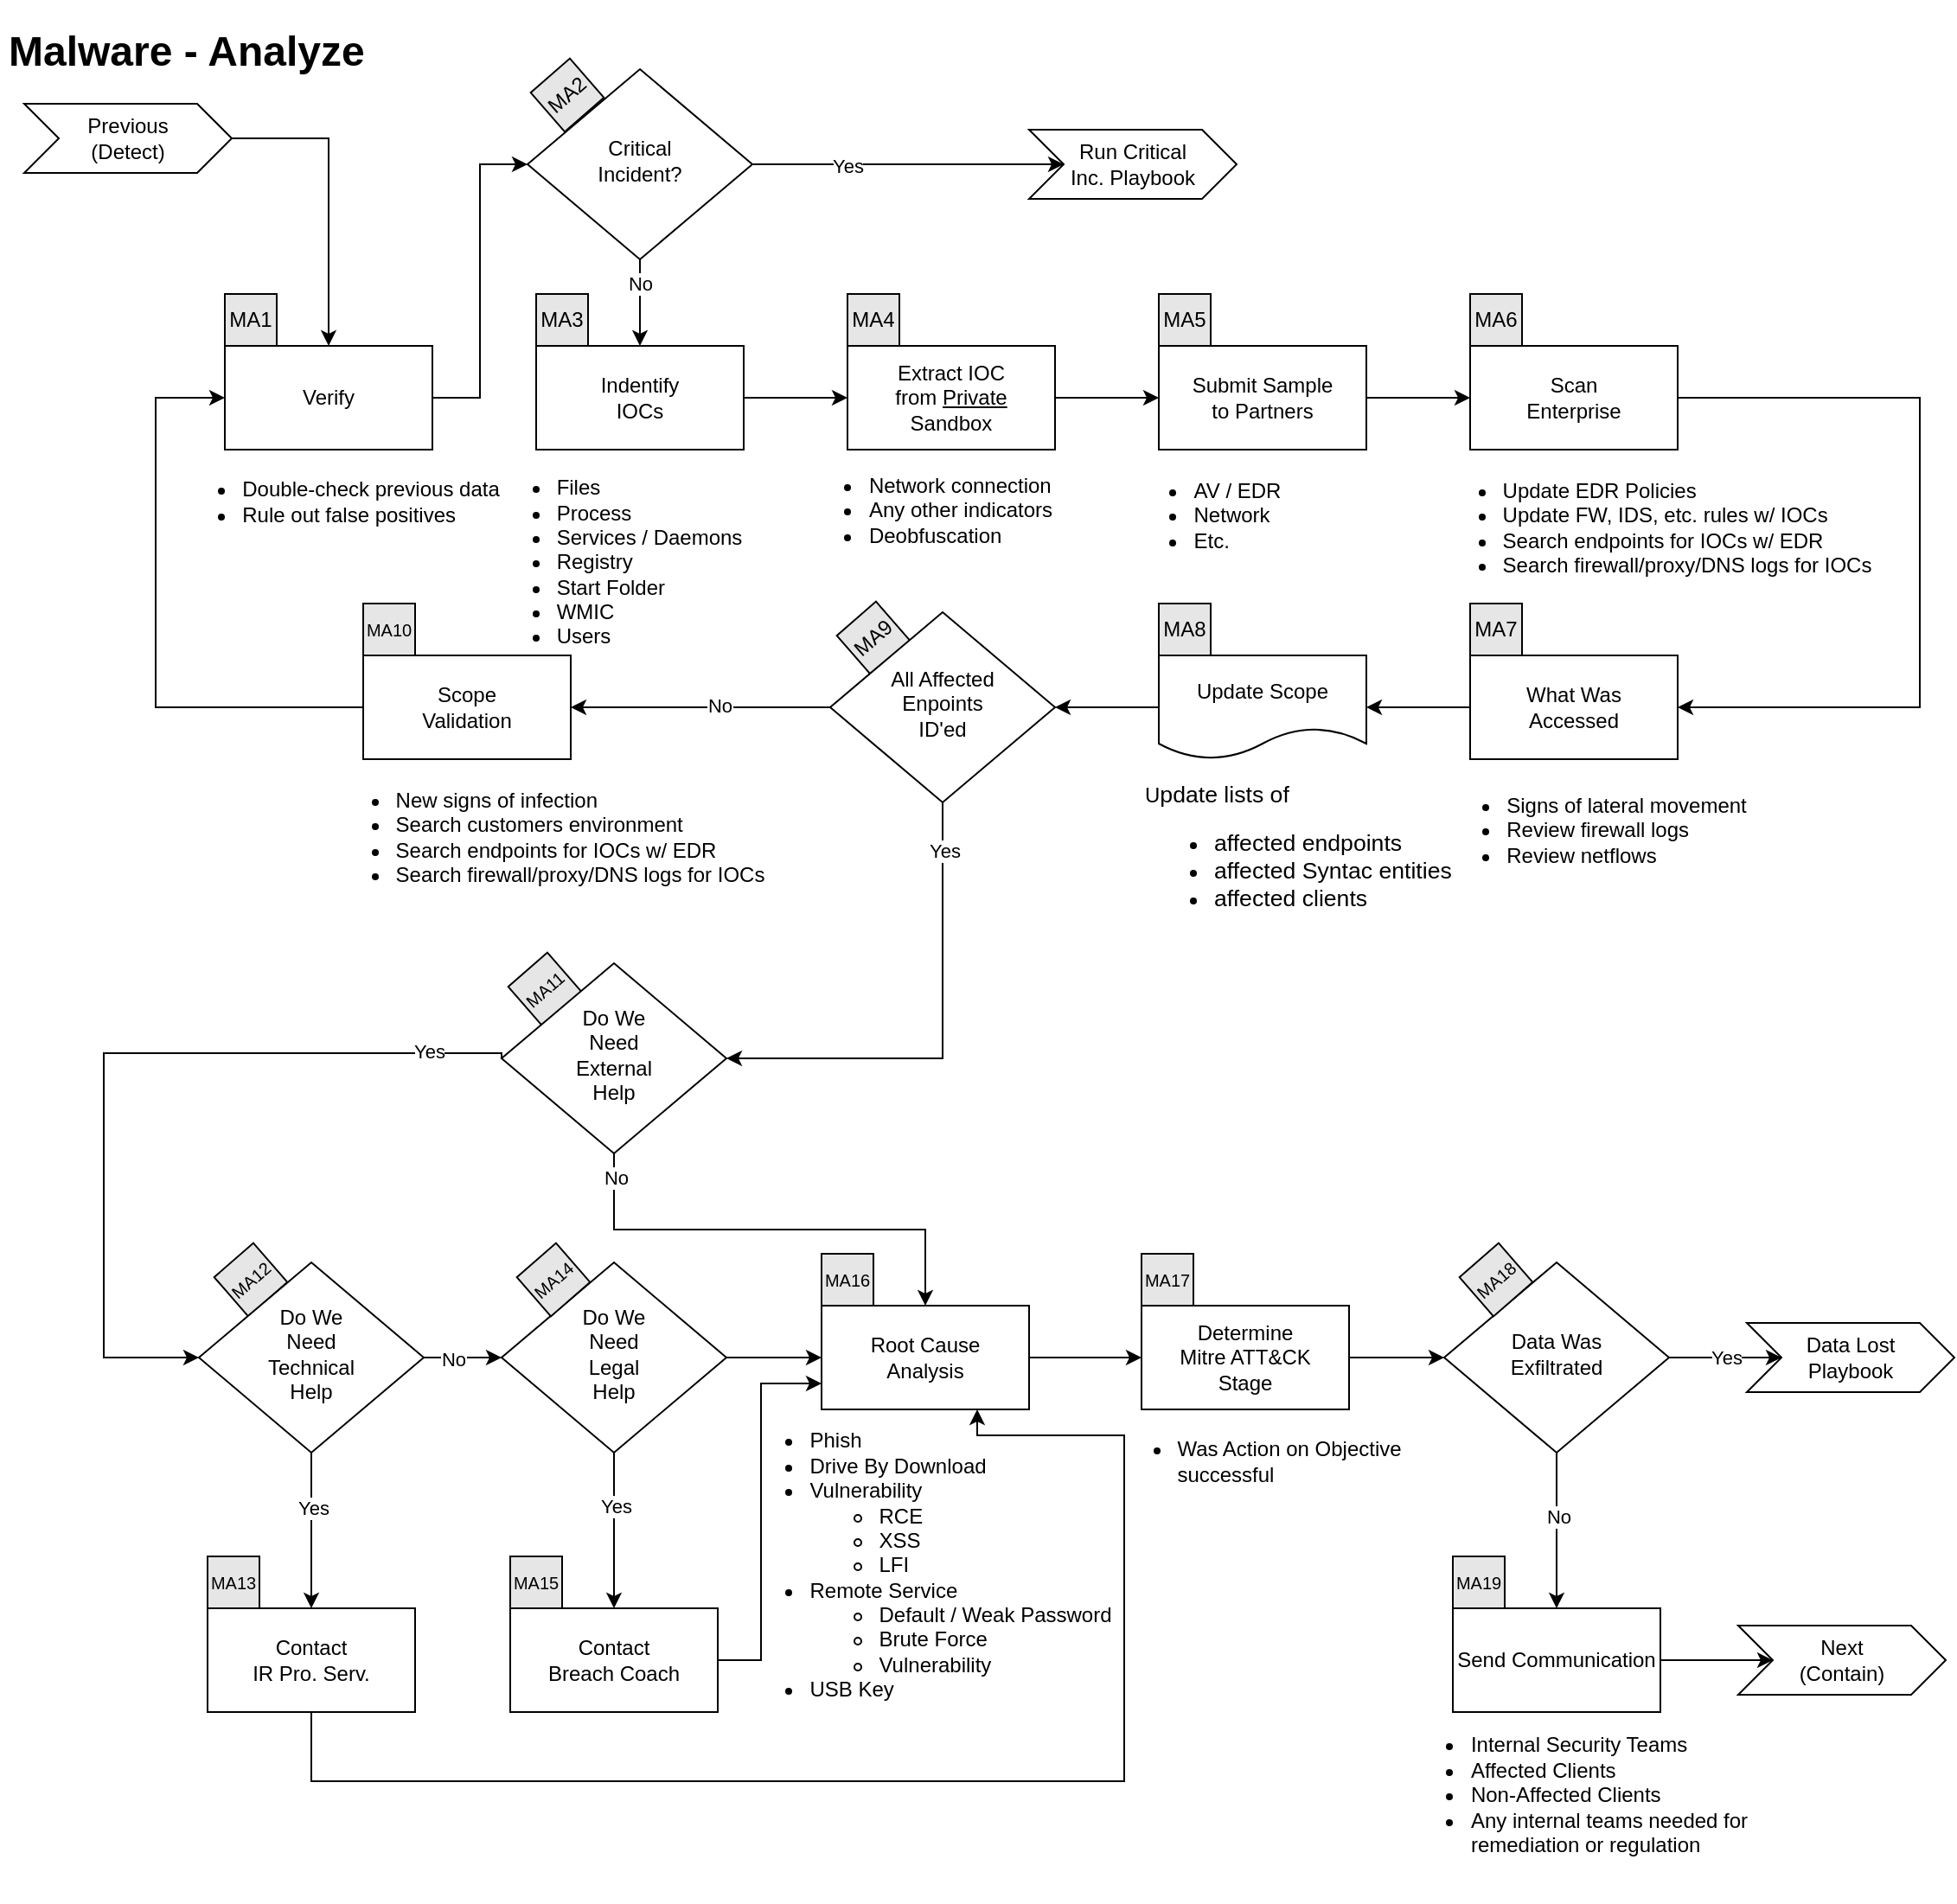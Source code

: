 <mxfile version="26.0.6" pages="5">
  <diagram name="Analyze" id="4QOcrMZNPPUD1dKrscmW">
    <mxGraphModel dx="1050" dy="557" grid="1" gridSize="10" guides="1" tooltips="1" connect="1" arrows="1" fold="1" page="1" pageScale="1" pageWidth="1169" pageHeight="827" math="0" shadow="0">
      <root>
        <mxCell id="AIxGSCiM-Fmt9LvVJHG_-0" />
        <mxCell id="AIxGSCiM-Fmt9LvVJHG_-1" parent="AIxGSCiM-Fmt9LvVJHG_-0" />
        <mxCell id="XJrqP7T2VFvas0zgwgeJ-5" value="&lt;div style=&quot;font-size: 10px;&quot;&gt;MA12&lt;/div&gt;" style="whiteSpace=wrap;html=1;aspect=fixed;fillColor=#E6E6E6;rotation=319;fontSize=10;" parent="AIxGSCiM-Fmt9LvVJHG_-1" vertex="1">
          <mxGeometry x="140" y="725" width="30" height="30" as="geometry" />
        </mxCell>
        <mxCell id="XJrqP7T2VFvas0zgwgeJ-0" value="&lt;div style=&quot;font-size: 12px;&quot;&gt;MA2&lt;/div&gt;" style="whiteSpace=wrap;html=1;aspect=fixed;fillColor=#E6E6E6;rotation=319;fontSize=12;" parent="AIxGSCiM-Fmt9LvVJHG_-1" vertex="1">
          <mxGeometry x="323" y="40" width="30" height="30" as="geometry" />
        </mxCell>
        <mxCell id="XJrqP7T2VFvas0zgwgeJ-4" value="&lt;div style=&quot;font-size: 10px;&quot;&gt;MA11&lt;/div&gt;" style="whiteSpace=wrap;html=1;aspect=fixed;fillColor=#E6E6E6;rotation=319;fontSize=10;" parent="AIxGSCiM-Fmt9LvVJHG_-1" vertex="1">
          <mxGeometry x="310" y="557" width="30" height="30" as="geometry" />
        </mxCell>
        <mxCell id="XJrqP7T2VFvas0zgwgeJ-3" value="&lt;div style=&quot;font-size: 12px;&quot;&gt;MA9&lt;/div&gt;" style="whiteSpace=wrap;html=1;aspect=fixed;fillColor=#E6E6E6;rotation=319;fontSize=12;" parent="AIxGSCiM-Fmt9LvVJHG_-1" vertex="1">
          <mxGeometry x="500" y="354" width="30" height="30" as="geometry" />
        </mxCell>
        <mxCell id="AIxGSCiM-Fmt9LvVJHG_-2" style="edgeStyle=orthogonalEdgeStyle;rounded=0;orthogonalLoop=1;jettySize=auto;html=1;exitX=0.5;exitY=1;exitDx=0;exitDy=0;" parent="AIxGSCiM-Fmt9LvVJHG_-1" edge="1">
          <mxGeometry relative="1" as="geometry">
            <mxPoint x="80" y="100" as="sourcePoint" />
            <mxPoint x="80" y="100" as="targetPoint" />
          </mxGeometry>
        </mxCell>
        <mxCell id="JmSlJOvxeKhEs41dbQwB-3" style="edgeStyle=orthogonalEdgeStyle;rounded=0;orthogonalLoop=1;jettySize=auto;html=1;exitX=0;exitY=0.5;exitDx=0;exitDy=0;entryX=1;entryY=0.5;entryDx=0;entryDy=0;" parent="AIxGSCiM-Fmt9LvVJHG_-1" source="AIxGSCiM-Fmt9LvVJHG_-4" target="AIxGSCiM-Fmt9LvVJHG_-25" edge="1">
          <mxGeometry relative="1" as="geometry" />
        </mxCell>
        <mxCell id="JmSlJOvxeKhEs41dbQwB-6" value="No" style="edgeLabel;html=1;align=center;verticalAlign=middle;resizable=0;points=[];" parent="JmSlJOvxeKhEs41dbQwB-3" vertex="1" connectable="0">
          <mxGeometry x="-0.145" y="-1" relative="1" as="geometry">
            <mxPoint as="offset" />
          </mxGeometry>
        </mxCell>
        <mxCell id="JmSlJOvxeKhEs41dbQwB-7" style="edgeStyle=orthogonalEdgeStyle;rounded=0;orthogonalLoop=1;jettySize=auto;html=1;exitX=0.5;exitY=1;exitDx=0;exitDy=0;entryX=1;entryY=0.5;entryDx=0;entryDy=0;" parent="AIxGSCiM-Fmt9LvVJHG_-1" source="AIxGSCiM-Fmt9LvVJHG_-4" target="9RH_LA59GppCGWDuqVye-3" edge="1">
          <mxGeometry relative="1" as="geometry" />
        </mxCell>
        <mxCell id="JmSlJOvxeKhEs41dbQwB-8" value="Yes" style="edgeLabel;html=1;align=center;verticalAlign=middle;resizable=0;points=[];" parent="JmSlJOvxeKhEs41dbQwB-7" vertex="1" connectable="0">
          <mxGeometry x="-0.8" y="1" relative="1" as="geometry">
            <mxPoint as="offset" />
          </mxGeometry>
        </mxCell>
        <mxCell id="AIxGSCiM-Fmt9LvVJHG_-4" value="&lt;div&gt;All Affected &lt;br&gt;&lt;/div&gt;&lt;div&gt;Enpoints &lt;br&gt;&lt;/div&gt;&lt;div&gt;ID&#39;ed&lt;/div&gt;" style="rhombus;whiteSpace=wrap;html=1;shadow=0;fontFamily=Helvetica;fontSize=12;align=center;strokeWidth=1;spacing=6;spacingTop=-4;" parent="AIxGSCiM-Fmt9LvVJHG_-1" vertex="1">
          <mxGeometry x="490" y="354" width="130" height="110" as="geometry" />
        </mxCell>
        <mxCell id="AIxGSCiM-Fmt9LvVJHG_-5" value="" style="endArrow=classic;html=1;entryX=0.5;entryY=0;entryDx=0;entryDy=0;exitX=1;exitY=0.5;exitDx=0;exitDy=0;rounded=0;" parent="AIxGSCiM-Fmt9LvVJHG_-1" target="AIxGSCiM-Fmt9LvVJHG_-11" edge="1">
          <mxGeometry width="50" height="50" relative="1" as="geometry">
            <mxPoint x="140" y="80" as="sourcePoint" />
            <mxPoint x="160" y="110" as="targetPoint" />
            <Array as="points">
              <mxPoint x="200" y="80" />
            </Array>
          </mxGeometry>
        </mxCell>
        <mxCell id="AIxGSCiM-Fmt9LvVJHG_-8" value="&lt;h1&gt;Malware - Analyze&lt;br&gt;&lt;/h1&gt;" style="text;html=1;strokeColor=none;fillColor=none;spacing=5;spacingTop=-20;whiteSpace=wrap;overflow=hidden;rounded=0;" parent="AIxGSCiM-Fmt9LvVJHG_-1" vertex="1">
          <mxGeometry x="10" y="10" width="260" height="40" as="geometry" />
        </mxCell>
        <mxCell id="AIxGSCiM-Fmt9LvVJHG_-9" value="&lt;div&gt;Next&lt;/div&gt;(Contain)" style="shape=step;perimeter=stepPerimeter;whiteSpace=wrap;html=1;fixedSize=1;" parent="AIxGSCiM-Fmt9LvVJHG_-1" vertex="1">
          <mxGeometry x="1015" y="940" width="120" height="40" as="geometry" />
        </mxCell>
        <mxCell id="AIxGSCiM-Fmt9LvVJHG_-10" value="&lt;div&gt;Previous&lt;/div&gt;(Detect)" style="shape=step;perimeter=stepPerimeter;whiteSpace=wrap;html=1;fixedSize=1;" parent="AIxGSCiM-Fmt9LvVJHG_-1" vertex="1">
          <mxGeometry x="24" y="60" width="120" height="40" as="geometry" />
        </mxCell>
        <mxCell id="F1fCq8_vnOOZPUhWpnB9-5" style="edgeStyle=orthogonalEdgeStyle;rounded=0;orthogonalLoop=1;jettySize=auto;html=1;exitX=1;exitY=0.5;exitDx=0;exitDy=0;entryX=0;entryY=0.5;entryDx=0;entryDy=0;" parent="AIxGSCiM-Fmt9LvVJHG_-1" source="AIxGSCiM-Fmt9LvVJHG_-11" target="F1fCq8_vnOOZPUhWpnB9-2" edge="1">
          <mxGeometry relative="1" as="geometry" />
        </mxCell>
        <mxCell id="AIxGSCiM-Fmt9LvVJHG_-11" value="Verify" style="whiteSpace=wrap;html=1;" parent="AIxGSCiM-Fmt9LvVJHG_-1" vertex="1">
          <mxGeometry x="140" y="200" width="120" height="60" as="geometry" />
        </mxCell>
        <mxCell id="KOtJjVJxmlGmEETttb1B-6" style="edgeStyle=orthogonalEdgeStyle;rounded=0;orthogonalLoop=1;jettySize=auto;html=1;exitX=1;exitY=0.5;exitDx=0;exitDy=0;entryX=0;entryY=0.5;entryDx=0;entryDy=0;" parent="AIxGSCiM-Fmt9LvVJHG_-1" source="AIxGSCiM-Fmt9LvVJHG_-13" target="9RH_LA59GppCGWDuqVye-4" edge="1">
          <mxGeometry relative="1" as="geometry" />
        </mxCell>
        <mxCell id="AIxGSCiM-Fmt9LvVJHG_-13" value="Indentify&lt;br&gt;IOCs" style="whiteSpace=wrap;html=1;" parent="AIxGSCiM-Fmt9LvVJHG_-1" vertex="1">
          <mxGeometry x="320" y="200" width="120" height="60" as="geometry" />
        </mxCell>
        <mxCell id="JmSlJOvxeKhEs41dbQwB-10" style="edgeStyle=orthogonalEdgeStyle;rounded=0;orthogonalLoop=1;jettySize=auto;html=1;exitX=1;exitY=0.5;exitDx=0;exitDy=0;entryX=1;entryY=0.5;entryDx=0;entryDy=0;" parent="AIxGSCiM-Fmt9LvVJHG_-1" source="AIxGSCiM-Fmt9LvVJHG_-15" target="9RH_LA59GppCGWDuqVye-1" edge="1">
          <mxGeometry relative="1" as="geometry">
            <Array as="points">
              <mxPoint x="1120" y="230" />
              <mxPoint x="1120" y="409" />
            </Array>
          </mxGeometry>
        </mxCell>
        <mxCell id="AIxGSCiM-Fmt9LvVJHG_-15" value="Scan&lt;br&gt;Enterprise" style="whiteSpace=wrap;html=1;" parent="AIxGSCiM-Fmt9LvVJHG_-1" vertex="1">
          <mxGeometry x="860" y="200" width="120" height="60" as="geometry" />
        </mxCell>
        <mxCell id="JmSlJOvxeKhEs41dbQwB-1" value="" style="edgeStyle=orthogonalEdgeStyle;rounded=0;orthogonalLoop=1;jettySize=auto;html=1;" parent="AIxGSCiM-Fmt9LvVJHG_-1" source="AIxGSCiM-Fmt9LvVJHG_-16" target="AIxGSCiM-Fmt9LvVJHG_-4" edge="1">
          <mxGeometry relative="1" as="geometry" />
        </mxCell>
        <mxCell id="AIxGSCiM-Fmt9LvVJHG_-16" value="Update Scope" style="shape=document;whiteSpace=wrap;html=1;boundedLbl=1;rounded=0;sketch=0;" parent="AIxGSCiM-Fmt9LvVJHG_-1" vertex="1">
          <mxGeometry x="680" y="379" width="120" height="60" as="geometry" />
        </mxCell>
        <mxCell id="AIxGSCiM-Fmt9LvVJHG_-20" value="&lt;div align=&quot;left&quot;&gt;&lt;ul&gt;&lt;li&gt;Double-check previous data&lt;br&gt;&lt;/li&gt;&lt;li&gt;Rule out false positives&lt;br&gt;&lt;/li&gt;&lt;/ul&gt;&lt;/div&gt;" style="text;html=1;resizable=0;autosize=1;align=center;verticalAlign=middle;points=[];fillColor=none;strokeColor=none;rounded=0;" parent="AIxGSCiM-Fmt9LvVJHG_-1" vertex="1">
          <mxGeometry x="104" y="260" width="200" height="60" as="geometry" />
        </mxCell>
        <mxCell id="JmSlJOvxeKhEs41dbQwB-4" style="edgeStyle=orthogonalEdgeStyle;rounded=0;orthogonalLoop=1;jettySize=auto;html=1;entryX=0;entryY=0.5;entryDx=0;entryDy=0;" parent="AIxGSCiM-Fmt9LvVJHG_-1" source="AIxGSCiM-Fmt9LvVJHG_-25" target="AIxGSCiM-Fmt9LvVJHG_-11" edge="1">
          <mxGeometry relative="1" as="geometry">
            <Array as="points">
              <mxPoint x="100" y="409" />
              <mxPoint x="100" y="230" />
            </Array>
          </mxGeometry>
        </mxCell>
        <mxCell id="AIxGSCiM-Fmt9LvVJHG_-25" value="&lt;div&gt;Scope &lt;br&gt;&lt;/div&gt;&lt;div&gt;Validation&lt;/div&gt;" style="whiteSpace=wrap;html=1;" parent="AIxGSCiM-Fmt9LvVJHG_-1" vertex="1">
          <mxGeometry x="220" y="379" width="120" height="60" as="geometry" />
        </mxCell>
        <mxCell id="KOtJjVJxmlGmEETttb1B-33" value="Yes" style="edgeStyle=orthogonalEdgeStyle;rounded=0;orthogonalLoop=1;jettySize=auto;html=1;" parent="AIxGSCiM-Fmt9LvVJHG_-1" source="pVVDGEqqAennLaTzQl5z-1" target="3FFchjE5PnYsx31WQyVU-2" edge="1">
          <mxGeometry relative="1" as="geometry" />
        </mxCell>
        <mxCell id="KOtJjVJxmlGmEETttb1B-34" style="edgeStyle=orthogonalEdgeStyle;rounded=0;orthogonalLoop=1;jettySize=auto;html=1;exitX=0.5;exitY=1;exitDx=0;exitDy=0;" parent="AIxGSCiM-Fmt9LvVJHG_-1" source="pVVDGEqqAennLaTzQl5z-1" target="9RH_LA59GppCGWDuqVye-6" edge="1">
          <mxGeometry relative="1" as="geometry" />
        </mxCell>
        <mxCell id="kPHXLG40BVYcDqbouMgB-2" value="No" style="edgeLabel;html=1;align=center;verticalAlign=middle;resizable=0;points=[];" parent="KOtJjVJxmlGmEETttb1B-34" vertex="1" connectable="0">
          <mxGeometry x="-0.18" y="1" relative="1" as="geometry">
            <mxPoint as="offset" />
          </mxGeometry>
        </mxCell>
        <mxCell id="pVVDGEqqAennLaTzQl5z-1" value="&lt;div&gt;Data Was&lt;/div&gt;&lt;div&gt;Exfiltrated&lt;br&gt;&lt;/div&gt;" style="rhombus;whiteSpace=wrap;html=1;shadow=0;fontFamily=Helvetica;fontSize=12;align=center;strokeWidth=1;spacing=6;spacingTop=-4;" parent="AIxGSCiM-Fmt9LvVJHG_-1" vertex="1">
          <mxGeometry x="845" y="730" width="130" height="110" as="geometry" />
        </mxCell>
        <mxCell id="KOtJjVJxmlGmEETttb1B-8" style="edgeStyle=orthogonalEdgeStyle;rounded=0;orthogonalLoop=1;jettySize=auto;html=1;exitX=1;exitY=0.5;exitDx=0;exitDy=0;entryX=0;entryY=0.5;entryDx=0;entryDy=0;" parent="AIxGSCiM-Fmt9LvVJHG_-1" source="pVVDGEqqAennLaTzQl5z-3" target="AIxGSCiM-Fmt9LvVJHG_-15" edge="1">
          <mxGeometry relative="1" as="geometry" />
        </mxCell>
        <mxCell id="pVVDGEqqAennLaTzQl5z-3" value="Submit Sample&lt;br&gt;to Partners" style="whiteSpace=wrap;html=1;" parent="AIxGSCiM-Fmt9LvVJHG_-1" vertex="1">
          <mxGeometry x="680" y="200" width="120" height="60" as="geometry" />
        </mxCell>
        <mxCell id="KOtJjVJxmlGmEETttb1B-27" value="" style="edgeStyle=orthogonalEdgeStyle;rounded=0;orthogonalLoop=1;jettySize=auto;html=1;" parent="AIxGSCiM-Fmt9LvVJHG_-1" source="9RH_LA59GppCGWDuqVye-0" target="9RH_LA59GppCGWDuqVye-5" edge="1">
          <mxGeometry relative="1" as="geometry" />
        </mxCell>
        <mxCell id="9RH_LA59GppCGWDuqVye-0" value="&lt;div&gt;Root Cause&lt;/div&gt;&lt;div&gt;Analysis &lt;br&gt;&lt;/div&gt;" style="whiteSpace=wrap;html=1;" parent="AIxGSCiM-Fmt9LvVJHG_-1" vertex="1">
          <mxGeometry x="485" y="755" width="120" height="60" as="geometry" />
        </mxCell>
        <mxCell id="JmSlJOvxeKhEs41dbQwB-0" value="" style="edgeStyle=orthogonalEdgeStyle;rounded=0;orthogonalLoop=1;jettySize=auto;html=1;" parent="AIxGSCiM-Fmt9LvVJHG_-1" source="9RH_LA59GppCGWDuqVye-1" target="AIxGSCiM-Fmt9LvVJHG_-16" edge="1">
          <mxGeometry relative="1" as="geometry" />
        </mxCell>
        <mxCell id="9RH_LA59GppCGWDuqVye-1" value="What Was&lt;br&gt;Accessed" style="whiteSpace=wrap;html=1;" parent="AIxGSCiM-Fmt9LvVJHG_-1" vertex="1">
          <mxGeometry x="860" y="379" width="120" height="60" as="geometry" />
        </mxCell>
        <mxCell id="KOtJjVJxmlGmEETttb1B-15" style="edgeStyle=orthogonalEdgeStyle;rounded=0;orthogonalLoop=1;jettySize=auto;html=1;exitX=0;exitY=0.5;exitDx=0;exitDy=0;entryX=0;entryY=0.5;entryDx=0;entryDy=0;" parent="AIxGSCiM-Fmt9LvVJHG_-1" source="9RH_LA59GppCGWDuqVye-3" target="KOtJjVJxmlGmEETttb1B-0" edge="1">
          <mxGeometry relative="1" as="geometry">
            <Array as="points">
              <mxPoint x="70" y="609" />
              <mxPoint x="70" y="785" />
            </Array>
          </mxGeometry>
        </mxCell>
        <mxCell id="KOtJjVJxmlGmEETttb1B-17" value="Yes" style="edgeLabel;html=1;align=center;verticalAlign=middle;resizable=0;points=[];" parent="KOtJjVJxmlGmEETttb1B-15" vertex="1" connectable="0">
          <mxGeometry x="-0.804" y="-1" relative="1" as="geometry">
            <mxPoint as="offset" />
          </mxGeometry>
        </mxCell>
        <mxCell id="KOtJjVJxmlGmEETttb1B-18" style="edgeStyle=orthogonalEdgeStyle;rounded=0;orthogonalLoop=1;jettySize=auto;html=1;exitX=0.5;exitY=1;exitDx=0;exitDy=0;entryX=0.5;entryY=0;entryDx=0;entryDy=0;" parent="AIxGSCiM-Fmt9LvVJHG_-1" source="9RH_LA59GppCGWDuqVye-3" target="9RH_LA59GppCGWDuqVye-0" edge="1">
          <mxGeometry relative="1" as="geometry" />
        </mxCell>
        <mxCell id="KOtJjVJxmlGmEETttb1B-19" value="No" style="edgeLabel;html=1;align=center;verticalAlign=middle;resizable=0;points=[];" parent="KOtJjVJxmlGmEETttb1B-18" vertex="1" connectable="0">
          <mxGeometry x="-0.901" y="1" relative="1" as="geometry">
            <mxPoint as="offset" />
          </mxGeometry>
        </mxCell>
        <mxCell id="9RH_LA59GppCGWDuqVye-3" value="&lt;div&gt;Do We &lt;br&gt;&lt;/div&gt;&lt;div&gt;Need&lt;/div&gt;&lt;div&gt;External&lt;/div&gt;&lt;div&gt;Help&lt;br&gt;&lt;/div&gt;" style="rhombus;whiteSpace=wrap;html=1;shadow=0;fontFamily=Helvetica;fontSize=12;align=center;strokeWidth=1;spacing=6;spacingTop=-4;" parent="AIxGSCiM-Fmt9LvVJHG_-1" vertex="1">
          <mxGeometry x="300" y="557" width="130" height="110" as="geometry" />
        </mxCell>
        <mxCell id="KOtJjVJxmlGmEETttb1B-7" style="edgeStyle=orthogonalEdgeStyle;rounded=0;orthogonalLoop=1;jettySize=auto;html=1;exitX=1;exitY=0.5;exitDx=0;exitDy=0;entryX=0;entryY=0.5;entryDx=0;entryDy=0;" parent="AIxGSCiM-Fmt9LvVJHG_-1" source="9RH_LA59GppCGWDuqVye-4" target="pVVDGEqqAennLaTzQl5z-3" edge="1">
          <mxGeometry relative="1" as="geometry" />
        </mxCell>
        <mxCell id="9RH_LA59GppCGWDuqVye-4" value="&lt;div&gt;Extract IOC &lt;br&gt;&lt;/div&gt;&lt;div&gt;from &lt;u&gt;Private &lt;/u&gt;&lt;br&gt;&lt;/div&gt;&lt;div&gt;Sandbox&lt;br&gt;&lt;/div&gt;" style="whiteSpace=wrap;html=1;" parent="AIxGSCiM-Fmt9LvVJHG_-1" vertex="1">
          <mxGeometry x="500" y="200" width="120" height="60" as="geometry" />
        </mxCell>
        <mxCell id="KOtJjVJxmlGmEETttb1B-28" value="" style="edgeStyle=orthogonalEdgeStyle;rounded=0;orthogonalLoop=1;jettySize=auto;html=1;" parent="AIxGSCiM-Fmt9LvVJHG_-1" source="9RH_LA59GppCGWDuqVye-5" target="pVVDGEqqAennLaTzQl5z-1" edge="1">
          <mxGeometry relative="1" as="geometry" />
        </mxCell>
        <mxCell id="9RH_LA59GppCGWDuqVye-5" value="&lt;div&gt;Determine&lt;/div&gt;&lt;div&gt;Mitre ATT&amp;amp;CK &lt;br&gt;&lt;/div&gt;&lt;div&gt;Stage&lt;br&gt;&lt;/div&gt;" style="whiteSpace=wrap;html=1;" parent="AIxGSCiM-Fmt9LvVJHG_-1" vertex="1">
          <mxGeometry x="670" y="755" width="120" height="60" as="geometry" />
        </mxCell>
        <mxCell id="KOtJjVJxmlGmEETttb1B-35" value="" style="edgeStyle=orthogonalEdgeStyle;rounded=0;orthogonalLoop=1;jettySize=auto;html=1;" parent="AIxGSCiM-Fmt9LvVJHG_-1" source="9RH_LA59GppCGWDuqVye-6" target="AIxGSCiM-Fmt9LvVJHG_-9" edge="1">
          <mxGeometry relative="1" as="geometry" />
        </mxCell>
        <mxCell id="9RH_LA59GppCGWDuqVye-6" value="Send Communication" style="whiteSpace=wrap;html=1;" parent="AIxGSCiM-Fmt9LvVJHG_-1" vertex="1">
          <mxGeometry x="850" y="930" width="120" height="60" as="geometry" />
        </mxCell>
        <mxCell id="3FFchjE5PnYsx31WQyVU-2" value="&lt;div&gt;Data Lost&lt;/div&gt;&lt;div&gt;Playbook&lt;br&gt;&lt;/div&gt;" style="shape=step;perimeter=stepPerimeter;whiteSpace=wrap;html=1;fixedSize=1;" parent="AIxGSCiM-Fmt9LvVJHG_-1" vertex="1">
          <mxGeometry x="1020" y="765" width="120" height="40" as="geometry" />
        </mxCell>
        <mxCell id="KOtJjVJxmlGmEETttb1B-21" value="" style="edgeStyle=orthogonalEdgeStyle;rounded=0;orthogonalLoop=1;jettySize=auto;html=1;" parent="AIxGSCiM-Fmt9LvVJHG_-1" source="KOtJjVJxmlGmEETttb1B-0" target="KOtJjVJxmlGmEETttb1B-2" edge="1">
          <mxGeometry relative="1" as="geometry" />
        </mxCell>
        <mxCell id="KOtJjVJxmlGmEETttb1B-22" value="Yes" style="edgeLabel;html=1;align=center;verticalAlign=middle;resizable=0;points=[];" parent="KOtJjVJxmlGmEETttb1B-21" vertex="1" connectable="0">
          <mxGeometry x="-0.289" y="1" relative="1" as="geometry">
            <mxPoint as="offset" />
          </mxGeometry>
        </mxCell>
        <mxCell id="KOtJjVJxmlGmEETttb1B-23" value="" style="edgeStyle=orthogonalEdgeStyle;rounded=0;orthogonalLoop=1;jettySize=auto;html=1;" parent="AIxGSCiM-Fmt9LvVJHG_-1" source="KOtJjVJxmlGmEETttb1B-0" target="KOtJjVJxmlGmEETttb1B-1" edge="1">
          <mxGeometry relative="1" as="geometry" />
        </mxCell>
        <mxCell id="KOtJjVJxmlGmEETttb1B-29" value="No" style="edgeLabel;html=1;align=center;verticalAlign=middle;resizable=0;points=[];" parent="KOtJjVJxmlGmEETttb1B-23" vertex="1" connectable="0">
          <mxGeometry x="-0.244" y="-1" relative="1" as="geometry">
            <mxPoint as="offset" />
          </mxGeometry>
        </mxCell>
        <mxCell id="KOtJjVJxmlGmEETttb1B-0" value="&lt;div&gt;Do We &lt;br&gt;&lt;/div&gt;&lt;div&gt;Need &lt;br&gt;&lt;/div&gt;&lt;div&gt;Technical&lt;br&gt;&lt;/div&gt;&lt;div&gt;Help&lt;br&gt;&lt;/div&gt;" style="rhombus;whiteSpace=wrap;html=1;shadow=0;fontFamily=Helvetica;fontSize=12;align=center;strokeWidth=1;spacing=6;spacingTop=-4;" parent="AIxGSCiM-Fmt9LvVJHG_-1" vertex="1">
          <mxGeometry x="125" y="730" width="130" height="110" as="geometry" />
        </mxCell>
        <mxCell id="KOtJjVJxmlGmEETttb1B-24" value="" style="edgeStyle=orthogonalEdgeStyle;rounded=0;orthogonalLoop=1;jettySize=auto;html=1;" parent="AIxGSCiM-Fmt9LvVJHG_-1" source="KOtJjVJxmlGmEETttb1B-1" target="KOtJjVJxmlGmEETttb1B-3" edge="1">
          <mxGeometry relative="1" as="geometry" />
        </mxCell>
        <mxCell id="KOtJjVJxmlGmEETttb1B-25" value="Yes" style="edgeLabel;html=1;align=center;verticalAlign=middle;resizable=0;points=[];" parent="KOtJjVJxmlGmEETttb1B-24" vertex="1" connectable="0">
          <mxGeometry x="-0.311" y="1" relative="1" as="geometry">
            <mxPoint as="offset" />
          </mxGeometry>
        </mxCell>
        <mxCell id="KOtJjVJxmlGmEETttb1B-26" value="" style="edgeStyle=orthogonalEdgeStyle;rounded=0;orthogonalLoop=1;jettySize=auto;html=1;" parent="AIxGSCiM-Fmt9LvVJHG_-1" source="KOtJjVJxmlGmEETttb1B-1" target="9RH_LA59GppCGWDuqVye-0" edge="1">
          <mxGeometry relative="1" as="geometry" />
        </mxCell>
        <mxCell id="KOtJjVJxmlGmEETttb1B-1" value="&lt;div&gt;Do We &lt;br&gt;&lt;/div&gt;&lt;div&gt;Need &lt;br&gt;&lt;/div&gt;&lt;div&gt;Legal&lt;br&gt;&lt;/div&gt;&lt;div&gt;Help&lt;br&gt;&lt;/div&gt;" style="rhombus;whiteSpace=wrap;html=1;shadow=0;fontFamily=Helvetica;fontSize=12;align=center;strokeWidth=1;spacing=6;spacingTop=-4;" parent="AIxGSCiM-Fmt9LvVJHG_-1" vertex="1">
          <mxGeometry x="300" y="730" width="130" height="110" as="geometry" />
        </mxCell>
        <mxCell id="KOtJjVJxmlGmEETttb1B-32" style="edgeStyle=orthogonalEdgeStyle;rounded=0;orthogonalLoop=1;jettySize=auto;html=1;exitX=0;exitY=0.5;exitDx=0;exitDy=0;entryX=0.75;entryY=1;entryDx=0;entryDy=0;" parent="AIxGSCiM-Fmt9LvVJHG_-1" source="KOtJjVJxmlGmEETttb1B-2" target="9RH_LA59GppCGWDuqVye-0" edge="1">
          <mxGeometry relative="1" as="geometry">
            <mxPoint x="540" y="1060" as="targetPoint" />
            <Array as="points">
              <mxPoint x="190" y="960" />
              <mxPoint x="190" y="1030" />
              <mxPoint x="660" y="1030" />
              <mxPoint x="660" y="830" />
              <mxPoint x="575" y="830" />
            </Array>
          </mxGeometry>
        </mxCell>
        <mxCell id="KOtJjVJxmlGmEETttb1B-2" value="&lt;div&gt;Contact&lt;/div&gt;&lt;div&gt;IR Pro. Serv.&lt;br&gt;&lt;/div&gt;" style="whiteSpace=wrap;html=1;" parent="AIxGSCiM-Fmt9LvVJHG_-1" vertex="1">
          <mxGeometry x="130" y="930" width="120" height="60" as="geometry" />
        </mxCell>
        <mxCell id="KOtJjVJxmlGmEETttb1B-31" style="edgeStyle=orthogonalEdgeStyle;rounded=0;orthogonalLoop=1;jettySize=auto;html=1;exitX=1;exitY=0.5;exitDx=0;exitDy=0;entryX=0;entryY=0.75;entryDx=0;entryDy=0;" parent="AIxGSCiM-Fmt9LvVJHG_-1" source="KOtJjVJxmlGmEETttb1B-3" target="9RH_LA59GppCGWDuqVye-0" edge="1">
          <mxGeometry relative="1" as="geometry">
            <mxPoint x="480" y="800" as="targetPoint" />
            <Array as="points">
              <mxPoint x="450" y="960" />
              <mxPoint x="450" y="800" />
            </Array>
          </mxGeometry>
        </mxCell>
        <mxCell id="KOtJjVJxmlGmEETttb1B-3" value="&lt;div&gt;Contact&lt;/div&gt;&lt;div&gt;Breach Coach&lt;br&gt;&lt;/div&gt;" style="whiteSpace=wrap;html=1;" parent="AIxGSCiM-Fmt9LvVJHG_-1" vertex="1">
          <mxGeometry x="305" y="930" width="120" height="60" as="geometry" />
        </mxCell>
        <mxCell id="kPHXLG40BVYcDqbouMgB-0" value="&lt;div align=&quot;left&quot;&gt;&lt;ul&gt;&lt;li&gt;Phish&lt;br&gt;&lt;/li&gt;&lt;li&gt;Drive By Download&lt;/li&gt;&lt;li&gt;Vulnerability&lt;/li&gt;&lt;ul&gt;&lt;li&gt;RCE&lt;/li&gt;&lt;li&gt;XSS&lt;/li&gt;&lt;li&gt;LFI&lt;/li&gt;&lt;/ul&gt;&lt;li&gt;Remote Service&lt;/li&gt;&lt;ul&gt;&lt;li&gt;Default / Weak Password&lt;/li&gt;&lt;li&gt;Brute Force&lt;/li&gt;&lt;li&gt;Vulnerability&lt;br&gt;&lt;/li&gt;&lt;/ul&gt;&lt;li&gt;USB Key&lt;br&gt;&lt;/li&gt;&lt;/ul&gt;&lt;/div&gt;" style="text;html=1;resizable=0;autosize=1;align=center;verticalAlign=middle;points=[];fillColor=none;strokeColor=none;rounded=0;" parent="AIxGSCiM-Fmt9LvVJHG_-1" vertex="1">
          <mxGeometry x="430" y="815" width="230" height="180" as="geometry" />
        </mxCell>
        <mxCell id="kPHXLG40BVYcDqbouMgB-3" value="&lt;div align=&quot;left&quot;&gt;&lt;ul&gt;&lt;li&gt;Files&lt;/li&gt;&lt;li&gt;Process&lt;/li&gt;&lt;li&gt;Services / Daemons&lt;br&gt;&lt;/li&gt;&lt;li&gt;Registry&lt;/li&gt;&lt;li&gt;Start Folder&lt;/li&gt;&lt;li&gt;WMIC&lt;/li&gt;&lt;li&gt;Users&lt;br&gt;&lt;/li&gt;&lt;/ul&gt;&lt;/div&gt;" style="text;html=1;resizable=0;autosize=1;align=center;verticalAlign=middle;points=[];fillColor=none;strokeColor=none;rounded=0;" parent="AIxGSCiM-Fmt9LvVJHG_-1" vertex="1">
          <mxGeometry x="285" y="260" width="160" height="130" as="geometry" />
        </mxCell>
        <mxCell id="kPHXLG40BVYcDqbouMgB-5" value="&lt;div align=&quot;left&quot;&gt;&lt;ul&gt;&lt;li&gt;Network connection&lt;/li&gt;&lt;li&gt;Any other indicators&lt;/li&gt;&lt;li&gt;Deobfuscation&lt;br&gt;&lt;/li&gt;&lt;/ul&gt;&lt;/div&gt;" style="text;html=1;resizable=0;autosize=1;align=center;verticalAlign=middle;points=[];fillColor=none;strokeColor=none;rounded=0;" parent="AIxGSCiM-Fmt9LvVJHG_-1" vertex="1">
          <mxGeometry x="465" y="260" width="160" height="70" as="geometry" />
        </mxCell>
        <mxCell id="lin5sFJiOkewW6Y6pHkq-0" value="&lt;div align=&quot;left&quot;&gt;&lt;ul&gt;&lt;li&gt;Signs of lateral movement&lt;/li&gt;&lt;li&gt;Review firewall logs&lt;/li&gt;&lt;li&gt;Review netflows&lt;br&gt;&lt;/li&gt;&lt;/ul&gt;&lt;/div&gt;" style="text;html=1;resizable=0;autosize=1;align=center;verticalAlign=middle;points=[];fillColor=none;strokeColor=none;rounded=0;" parent="AIxGSCiM-Fmt9LvVJHG_-1" vertex="1">
          <mxGeometry x="835" y="445" width="190" height="70" as="geometry" />
        </mxCell>
        <mxCell id="JmSlJOvxeKhEs41dbQwB-9" value="&lt;div align=&quot;left&quot;&gt;&lt;ul&gt;&lt;li&gt;AV / EDR&lt;/li&gt;&lt;li&gt;Network&lt;/li&gt;&lt;li&gt;Etc.&lt;br&gt;&lt;br&gt;&lt;/li&gt;&lt;/ul&gt;&lt;/div&gt;" style="text;html=1;resizable=0;autosize=1;align=center;verticalAlign=middle;points=[];fillColor=none;strokeColor=none;rounded=0;" parent="AIxGSCiM-Fmt9LvVJHG_-1" vertex="1">
          <mxGeometry x="650" y="260" width="110" height="90" as="geometry" />
        </mxCell>
        <mxCell id="JmSlJOvxeKhEs41dbQwB-12" value="&lt;div align=&quot;left&quot;&gt;&lt;ul&gt;&lt;li&gt;&lt;font style=&quot;font-size: 12px&quot;&gt;Update EDR Policies&lt;br&gt;&lt;/font&gt;&lt;/li&gt;&lt;li&gt;&lt;font style=&quot;font-size: 12px&quot;&gt;&lt;span style=&quot;left: 685.617px ; top: 452.607px ; font-family: sans-serif ; transform: scalex(1.01)&quot;&gt;Update FW, IDS, etc. rules w/ IOCs&lt;/span&gt;&lt;/font&gt;&lt;/li&gt;&lt;li&gt;&lt;font style=&quot;font-size: 12px&quot;&gt;&lt;span style=&quot;left: 685.617px ; top: 452.607px ; font-family: sans-serif ; transform: scalex(1.01)&quot;&gt;Search endpoints for IOCs w/ EDR&lt;/span&gt;&lt;/font&gt;&lt;/li&gt;&lt;li&gt;&lt;font style=&quot;font-size: 12px&quot;&gt;&lt;span style=&quot;left: 685.617px ; top: 452.607px ; font-family: sans-serif ; transform: scalex(1.01)&quot;&gt;Search firewall/proxy/DNS logs for IOCs&lt;br&gt;&lt;/span&gt;&lt;/font&gt;&lt;/li&gt;&lt;/ul&gt;&lt;/div&gt;" style="text;html=1;resizable=0;autosize=1;align=center;verticalAlign=middle;points=[];fillColor=none;strokeColor=none;rounded=0;" parent="AIxGSCiM-Fmt9LvVJHG_-1" vertex="1">
          <mxGeometry x="830" y="260" width="270" height="90" as="geometry" />
        </mxCell>
        <mxCell id="JmSlJOvxeKhEs41dbQwB-15" value="&lt;div&gt;U&lt;span style=&quot;left: 934.675px ; top: 435.807px ; font-size: 13.322px ; font-family: sans-serif ; transform: scalex(1.009)&quot;&gt;pdate lists of &lt;br&gt;&lt;/span&gt;&lt;/div&gt;&lt;div&gt;&lt;ul&gt;&lt;li&gt;&lt;span style=&quot;left: 961.55px ; top: 452.607px ; font-size: 13.322px ; font-family: sans-serif ; transform: scalex(1.009)&quot;&gt;&lt;/span&gt;&lt;span style=&quot;left: 961.55px ; top: 467.407px ; font-size: 13.322px ; font-family: sans-serif ; transform: scalex(1.01)&quot;&gt;affected endpoints&lt;/span&gt;&lt;/li&gt;&lt;li&gt;&lt;span style=&quot;left: 961.55px ; top: 467.407px ; font-size: 13.322px ; font-family: sans-serif ; transform: scalex(1.01)&quot;&gt;affected Syntac entities&lt;br&gt;&lt;/span&gt;&lt;/li&gt;&lt;li&gt;&lt;span style=&quot;left: 943.409px ; top: 484.207px ; font-size: 13.322px ; font-family: sans-serif&quot;&gt;&lt;/span&gt;&lt;span style=&quot;left: 961.55px ; top: 484.207px ; font-size: 13.322px ; font-family: sans-serif ; transform: scalex(1.01)&quot;&gt;affected clients&lt;/span&gt;&lt;/li&gt;&lt;/ul&gt;&lt;/div&gt;" style="text;whiteSpace=wrap;html=1;" parent="AIxGSCiM-Fmt9LvVJHG_-1" vertex="1">
          <mxGeometry x="670" y="445" width="240" height="110" as="geometry" />
        </mxCell>
        <mxCell id="JmSlJOvxeKhEs41dbQwB-16" value="&lt;div align=&quot;left&quot;&gt;&lt;ul&gt;&lt;li&gt;New signs of infection&lt;br&gt;&lt;/li&gt;&lt;li&gt;Search customers environment&lt;br&gt;&lt;/li&gt;&lt;li&gt;&lt;font style=&quot;font-size: 12px&quot;&gt;&lt;span style=&quot;left: 685.617px ; top: 452.607px ; font-family: sans-serif ; transform: scalex(1.01)&quot;&gt;Search endpoints for IOCs w/ EDR&lt;/span&gt;&lt;/font&gt;&lt;/li&gt;&lt;li&gt;&lt;font style=&quot;font-size: 12px&quot;&gt;&lt;span style=&quot;left: 685.617px ; top: 452.607px ; font-family: sans-serif ; transform: scalex(1.01)&quot;&gt;Search firewall/proxy/DNS logs for IOCs&lt;br&gt;&lt;/span&gt;&lt;/font&gt;&lt;/li&gt;&lt;/ul&gt;&lt;/div&gt;" style="text;html=1;resizable=0;autosize=1;align=center;verticalAlign=middle;points=[];fillColor=none;strokeColor=none;rounded=0;" parent="AIxGSCiM-Fmt9LvVJHG_-1" vertex="1">
          <mxGeometry x="190" y="439" width="270" height="90" as="geometry" />
        </mxCell>
        <mxCell id="JmSlJOvxeKhEs41dbQwB-17" value="&lt;div align=&quot;left&quot;&gt;&lt;ul&gt;&lt;li&gt;Internal Security Teams&lt;/li&gt;&lt;li&gt;Affected Clients&lt;/li&gt;&lt;li&gt;Non-Affected Clients&lt;br&gt;&lt;/li&gt;&lt;li&gt;Any internal teams needed for &lt;br&gt;remediation or regulation&lt;br&gt;&lt;br&gt;&lt;/li&gt;&lt;/ul&gt;&lt;/div&gt;" style="text;html=1;resizable=0;autosize=1;align=center;verticalAlign=middle;points=[];fillColor=none;strokeColor=none;rounded=0;" parent="AIxGSCiM-Fmt9LvVJHG_-1" vertex="1">
          <mxGeometry x="810" y="990" width="220" height="110" as="geometry" />
        </mxCell>
        <mxCell id="JmSlJOvxeKhEs41dbQwB-18" value="&lt;div align=&quot;left&quot;&gt;&lt;ul&gt;&lt;li&gt;Was Action on Objective &lt;br&gt;successful &lt;br&gt;&lt;/li&gt;&lt;/ul&gt;&lt;/div&gt;" style="text;html=1;resizable=0;autosize=1;align=center;verticalAlign=middle;points=[];fillColor=none;strokeColor=none;rounded=0;" parent="AIxGSCiM-Fmt9LvVJHG_-1" vertex="1">
          <mxGeometry x="640" y="815" width="190" height="60" as="geometry" />
        </mxCell>
        <mxCell id="F1fCq8_vnOOZPUhWpnB9-0" style="edgeStyle=orthogonalEdgeStyle;rounded=0;orthogonalLoop=1;jettySize=auto;html=1;exitX=1;exitY=0.5;exitDx=0;exitDy=0;entryX=0;entryY=0.5;entryDx=0;entryDy=0;" parent="AIxGSCiM-Fmt9LvVJHG_-1" source="F1fCq8_vnOOZPUhWpnB9-2" target="F1fCq8_vnOOZPUhWpnB9-3" edge="1">
          <mxGeometry relative="1" as="geometry" />
        </mxCell>
        <mxCell id="F1fCq8_vnOOZPUhWpnB9-1" value="Yes" style="edgeLabel;html=1;align=center;verticalAlign=middle;resizable=0;points=[];" parent="F1fCq8_vnOOZPUhWpnB9-0" vertex="1" connectable="0">
          <mxGeometry x="-0.394" y="-1" relative="1" as="geometry">
            <mxPoint as="offset" />
          </mxGeometry>
        </mxCell>
        <mxCell id="F1fCq8_vnOOZPUhWpnB9-4" value="" style="edgeStyle=orthogonalEdgeStyle;rounded=0;orthogonalLoop=1;jettySize=auto;html=1;exitX=0.5;exitY=1;exitDx=0;exitDy=0;entryX=0.5;entryY=0;entryDx=0;entryDy=0;" parent="AIxGSCiM-Fmt9LvVJHG_-1" source="F1fCq8_vnOOZPUhWpnB9-2" target="AIxGSCiM-Fmt9LvVJHG_-13" edge="1">
          <mxGeometry relative="1" as="geometry">
            <Array as="points">
              <mxPoint x="380" y="170" />
              <mxPoint x="380" y="170" />
            </Array>
          </mxGeometry>
        </mxCell>
        <mxCell id="F1fCq8_vnOOZPUhWpnB9-6" value="No" style="edgeLabel;html=1;align=center;verticalAlign=middle;resizable=0;points=[];" parent="F1fCq8_vnOOZPUhWpnB9-4" vertex="1" connectable="0">
          <mxGeometry x="-0.2" y="-6" relative="1" as="geometry">
            <mxPoint x="6" y="-6" as="offset" />
          </mxGeometry>
        </mxCell>
        <mxCell id="F1fCq8_vnOOZPUhWpnB9-2" value="&lt;div&gt;Critical&lt;/div&gt;&lt;div&gt;Incident?&lt;br&gt;&lt;/div&gt;" style="rhombus;whiteSpace=wrap;html=1;shadow=0;fontFamily=Helvetica;fontSize=12;align=center;strokeWidth=1;spacing=6;spacingTop=-4;" parent="AIxGSCiM-Fmt9LvVJHG_-1" vertex="1">
          <mxGeometry x="315" y="40" width="130" height="110" as="geometry" />
        </mxCell>
        <mxCell id="F1fCq8_vnOOZPUhWpnB9-3" value="&lt;div&gt;Run Critical &lt;br&gt;&lt;/div&gt;&lt;div&gt;Inc. Playbook&lt;br&gt;&lt;/div&gt;" style="shape=step;perimeter=stepPerimeter;whiteSpace=wrap;html=1;fixedSize=1;" parent="AIxGSCiM-Fmt9LvVJHG_-1" vertex="1">
          <mxGeometry x="605" y="75" width="120" height="40" as="geometry" />
        </mxCell>
        <mxCell id="uzBeJ7bO4JWGI7i5VYcl-0" value="MA1" style="whiteSpace=wrap;html=1;aspect=fixed;fillColor=#E6E6E6;rotation=0;" parent="AIxGSCiM-Fmt9LvVJHG_-1" vertex="1">
          <mxGeometry x="140" y="170" width="30" height="30" as="geometry" />
        </mxCell>
        <mxCell id="uzBeJ7bO4JWGI7i5VYcl-1" value="MA3" style="whiteSpace=wrap;html=1;aspect=fixed;fillColor=#E6E6E6;rotation=0;" parent="AIxGSCiM-Fmt9LvVJHG_-1" vertex="1">
          <mxGeometry x="320" y="170" width="30" height="30" as="geometry" />
        </mxCell>
        <mxCell id="uzBeJ7bO4JWGI7i5VYcl-2" value="MA4" style="whiteSpace=wrap;html=1;aspect=fixed;fillColor=#E6E6E6;rotation=0;" parent="AIxGSCiM-Fmt9LvVJHG_-1" vertex="1">
          <mxGeometry x="500" y="170" width="30" height="30" as="geometry" />
        </mxCell>
        <mxCell id="uzBeJ7bO4JWGI7i5VYcl-3" value="MA5" style="whiteSpace=wrap;html=1;aspect=fixed;fillColor=#E6E6E6;rotation=0;" parent="AIxGSCiM-Fmt9LvVJHG_-1" vertex="1">
          <mxGeometry x="680" y="170" width="30" height="30" as="geometry" />
        </mxCell>
        <mxCell id="uzBeJ7bO4JWGI7i5VYcl-4" value="MA6" style="whiteSpace=wrap;html=1;aspect=fixed;fillColor=#E6E6E6;rotation=0;" parent="AIxGSCiM-Fmt9LvVJHG_-1" vertex="1">
          <mxGeometry x="860" y="170" width="30" height="30" as="geometry" />
        </mxCell>
        <mxCell id="uzBeJ7bO4JWGI7i5VYcl-5" value="MA7" style="whiteSpace=wrap;html=1;aspect=fixed;fillColor=#E6E6E6;rotation=0;" parent="AIxGSCiM-Fmt9LvVJHG_-1" vertex="1">
          <mxGeometry x="860" y="349" width="30" height="30" as="geometry" />
        </mxCell>
        <mxCell id="uzBeJ7bO4JWGI7i5VYcl-6" value="MA8" style="whiteSpace=wrap;html=1;aspect=fixed;fillColor=#E6E6E6;rotation=0;" parent="AIxGSCiM-Fmt9LvVJHG_-1" vertex="1">
          <mxGeometry x="680" y="349" width="30" height="30" as="geometry" />
        </mxCell>
        <mxCell id="uzBeJ7bO4JWGI7i5VYcl-7" value="MA10" style="whiteSpace=wrap;html=1;aspect=fixed;fillColor=#E6E6E6;rotation=0;fontSize=10;" parent="AIxGSCiM-Fmt9LvVJHG_-1" vertex="1">
          <mxGeometry x="220" y="349" width="30" height="30" as="geometry" />
        </mxCell>
        <mxCell id="uzBeJ7bO4JWGI7i5VYcl-8" value="MA13" style="whiteSpace=wrap;html=1;aspect=fixed;fillColor=#E6E6E6;rotation=0;fontSize=10;" parent="AIxGSCiM-Fmt9LvVJHG_-1" vertex="1">
          <mxGeometry x="130" y="900" width="30" height="30" as="geometry" />
        </mxCell>
        <mxCell id="uzBeJ7bO4JWGI7i5VYcl-9" value="MA15" style="whiteSpace=wrap;html=1;aspect=fixed;fillColor=#E6E6E6;rotation=0;fontSize=10;" parent="AIxGSCiM-Fmt9LvVJHG_-1" vertex="1">
          <mxGeometry x="305" y="900" width="30" height="30" as="geometry" />
        </mxCell>
        <mxCell id="uzBeJ7bO4JWGI7i5VYcl-10" value="MA16" style="whiteSpace=wrap;html=1;aspect=fixed;fillColor=#E6E6E6;rotation=0;fontSize=10;" parent="AIxGSCiM-Fmt9LvVJHG_-1" vertex="1">
          <mxGeometry x="485" y="725" width="30" height="30" as="geometry" />
        </mxCell>
        <mxCell id="uzBeJ7bO4JWGI7i5VYcl-11" value="MA17" style="whiteSpace=wrap;html=1;aspect=fixed;fillColor=#E6E6E6;rotation=0;fontSize=10;" parent="AIxGSCiM-Fmt9LvVJHG_-1" vertex="1">
          <mxGeometry x="670" y="725" width="30" height="30" as="geometry" />
        </mxCell>
        <mxCell id="uzBeJ7bO4JWGI7i5VYcl-12" value="MA19" style="whiteSpace=wrap;html=1;aspect=fixed;fillColor=#E6E6E6;rotation=0;fontSize=10;" parent="AIxGSCiM-Fmt9LvVJHG_-1" vertex="1">
          <mxGeometry x="850" y="900" width="30" height="30" as="geometry" />
        </mxCell>
        <mxCell id="XJrqP7T2VFvas0zgwgeJ-6" value="&lt;div style=&quot;font-size: 10px;&quot;&gt;MA14&lt;/div&gt;" style="whiteSpace=wrap;html=1;aspect=fixed;fillColor=#E6E6E6;rotation=319;fontSize=10;" parent="AIxGSCiM-Fmt9LvVJHG_-1" vertex="1">
          <mxGeometry x="315" y="725" width="30" height="30" as="geometry" />
        </mxCell>
        <mxCell id="XJrqP7T2VFvas0zgwgeJ-7" value="&lt;div style=&quot;font-size: 10px&quot;&gt;MA18&lt;/div&gt;" style="whiteSpace=wrap;html=1;aspect=fixed;fillColor=#E6E6E6;rotation=319;fontSize=10;" parent="AIxGSCiM-Fmt9LvVJHG_-1" vertex="1">
          <mxGeometry x="860" y="725" width="30" height="30" as="geometry" />
        </mxCell>
      </root>
    </mxGraphModel>
  </diagram>
  <diagram name="Detect" id="BsUbyI7AThDIFD5I6tJV">
    <mxGraphModel dx="1235" dy="655" grid="1" gridSize="10" guides="1" tooltips="1" connect="1" arrows="1" fold="1" page="1" pageScale="1" pageWidth="827" pageHeight="1169" math="0" shadow="0">
      <root>
        <mxCell id="0" />
        <mxCell id="1" parent="0" />
        <mxCell id="pMD6ol31KG3Vpz0NEzo_-1" value="&lt;div&gt;MD8&lt;/div&gt;" style="whiteSpace=wrap;html=1;aspect=fixed;fillColor=#E6E6E6;rotation=319;" vertex="1" parent="1">
          <mxGeometry x="920" y="680" width="30" height="30" as="geometry" />
        </mxCell>
        <mxCell id="pMD6ol31KG3Vpz0NEzo_-2" value="&lt;div&gt;MD6&lt;/div&gt;" style="whiteSpace=wrap;html=1;aspect=fixed;fillColor=#E6E6E6;rotation=319;" vertex="1" parent="1">
          <mxGeometry x="590" y="414" width="30" height="30" as="geometry" />
        </mxCell>
        <mxCell id="pMD6ol31KG3Vpz0NEzo_-3" value="&lt;div&gt;MD5&lt;/div&gt;" style="whiteSpace=wrap;html=1;aspect=fixed;fillColor=#E6E6E6;rotation=319;" vertex="1" parent="1">
          <mxGeometry x="400" y="414" width="30" height="30" as="geometry" />
        </mxCell>
        <mxCell id="pMD6ol31KG3Vpz0NEzo_-4" value="&lt;div&gt;MD2&lt;/div&gt;" style="whiteSpace=wrap;html=1;aspect=fixed;fillColor=#E6E6E6;rotation=319;" vertex="1" parent="1">
          <mxGeometry x="400" y="280" width="30" height="30" as="geometry" />
        </mxCell>
        <mxCell id="pMD6ol31KG3Vpz0NEzo_-5" value="MD1" style="whiteSpace=wrap;html=1;aspect=fixed;fillColor=#E6E6E6;rotation=319;" vertex="1" parent="1">
          <mxGeometry x="400" y="123" width="30" height="30" as="geometry" />
        </mxCell>
        <mxCell id="pMD6ol31KG3Vpz0NEzo_-6" value="Start" style="ellipse;whiteSpace=wrap;html=1;" vertex="1" parent="1">
          <mxGeometry x="94" y="58" width="120" height="40" as="geometry" />
        </mxCell>
        <mxCell id="pMD6ol31KG3Vpz0NEzo_-7" style="edgeStyle=orthogonalEdgeStyle;rounded=0;orthogonalLoop=1;jettySize=auto;html=1;exitX=0.5;exitY=1;exitDx=0;exitDy=0;" edge="1" parent="1" source="pMD6ol31KG3Vpz0NEzo_-6" target="pMD6ol31KG3Vpz0NEzo_-6">
          <mxGeometry relative="1" as="geometry" />
        </mxCell>
        <mxCell id="pMD6ol31KG3Vpz0NEzo_-8" value="" style="edgeStyle=orthogonalEdgeStyle;rounded=0;orthogonalLoop=1;jettySize=auto;html=1;entryX=0;entryY=0.5;entryDx=0;entryDy=0;" edge="1" parent="1" source="pMD6ol31KG3Vpz0NEzo_-9" target="pMD6ol31KG3Vpz0NEzo_-33">
          <mxGeometry relative="1" as="geometry">
            <mxPoint x="402" y="178" as="targetPoint" />
          </mxGeometry>
        </mxCell>
        <mxCell id="pMD6ol31KG3Vpz0NEzo_-9" value="Alerts" style="shape=parallelogram;perimeter=parallelogramPerimeter;whiteSpace=wrap;html=1;fixedSize=1;" vertex="1" parent="1">
          <mxGeometry x="218" y="148" width="120" height="60" as="geometry" />
        </mxCell>
        <mxCell id="pMD6ol31KG3Vpz0NEzo_-10" value="" style="edgeStyle=orthogonalEdgeStyle;rounded=0;orthogonalLoop=1;jettySize=auto;html=1;entryX=1;entryY=0.5;entryDx=0;entryDy=0;" edge="1" parent="1" source="pMD6ol31KG3Vpz0NEzo_-11" target="pMD6ol31KG3Vpz0NEzo_-33">
          <mxGeometry relative="1" as="geometry">
            <mxPoint x="502" y="178" as="targetPoint" />
          </mxGeometry>
        </mxCell>
        <mxCell id="pMD6ol31KG3Vpz0NEzo_-11" value="Notifications" style="shape=parallelogram;perimeter=parallelogramPerimeter;whiteSpace=wrap;html=1;fixedSize=1;" vertex="1" parent="1">
          <mxGeometry x="582.5" y="148" width="120" height="60" as="geometry" />
        </mxCell>
        <mxCell id="pMD6ol31KG3Vpz0NEzo_-12" value="" style="endArrow=classic;html=1;entryX=0.5;entryY=0;entryDx=0;entryDy=0;exitX=1;exitY=0.5;exitDx=0;exitDy=0;rounded=0;" edge="1" parent="1" source="pMD6ol31KG3Vpz0NEzo_-6">
          <mxGeometry width="50" height="50" relative="1" as="geometry">
            <mxPoint x="184" y="158" as="sourcePoint" />
            <mxPoint x="452" y="138" as="targetPoint" />
            <Array as="points">
              <mxPoint x="452" y="78" />
            </Array>
          </mxGeometry>
        </mxCell>
        <mxCell id="pMD6ol31KG3Vpz0NEzo_-13" value="" style="edgeStyle=orthogonalEdgeStyle;rounded=0;orthogonalLoop=1;jettySize=auto;html=1;entryX=0;entryY=0.5;entryDx=0;entryDy=0;" edge="1" parent="1" source="pMD6ol31KG3Vpz0NEzo_-14" target="pMD6ol31KG3Vpz0NEzo_-34">
          <mxGeometry relative="1" as="geometry">
            <mxPoint x="397.5" y="335" as="targetPoint" />
          </mxGeometry>
        </mxCell>
        <mxCell id="pMD6ol31KG3Vpz0NEzo_-14" value="Common" style="shape=parallelogram;perimeter=parallelogramPerimeter;whiteSpace=wrap;html=1;fixedSize=1;" vertex="1" parent="1">
          <mxGeometry x="203.5" y="305" width="120" height="60" as="geometry" />
        </mxCell>
        <mxCell id="pMD6ol31KG3Vpz0NEzo_-15" value="" style="edgeStyle=orthogonalEdgeStyle;rounded=0;orthogonalLoop=1;jettySize=auto;html=1;" edge="1" parent="1" source="pMD6ol31KG3Vpz0NEzo_-16">
          <mxGeometry relative="1" as="geometry">
            <mxPoint x="520" y="335" as="targetPoint" />
          </mxGeometry>
        </mxCell>
        <mxCell id="pMD6ol31KG3Vpz0NEzo_-16" value="Org&lt;br&gt;&lt;div&gt;Specific&lt;/div&gt;" style="shape=parallelogram;perimeter=parallelogramPerimeter;whiteSpace=wrap;html=1;fixedSize=1;" vertex="1" parent="1">
          <mxGeometry x="578" y="305" width="120" height="60" as="geometry" />
        </mxCell>
        <mxCell id="pMD6ol31KG3Vpz0NEzo_-17" value="" style="edgeStyle=orthogonalEdgeStyle;rounded=0;orthogonalLoop=1;jettySize=auto;html=1;" edge="1" parent="1" source="pMD6ol31KG3Vpz0NEzo_-18" target="pMD6ol31KG3Vpz0NEzo_-20">
          <mxGeometry relative="1" as="geometry" />
        </mxCell>
        <mxCell id="pMD6ol31KG3Vpz0NEzo_-18" value="Data Collection" style="shape=parallelogram;perimeter=parallelogramPerimeter;whiteSpace=wrap;html=1;fixedSize=1;" vertex="1" parent="1">
          <mxGeometry x="41" y="440" width="120" height="60" as="geometry" />
        </mxCell>
        <mxCell id="pMD6ol31KG3Vpz0NEzo_-19" value="" style="edgeStyle=orthogonalEdgeStyle;rounded=0;orthogonalLoop=1;jettySize=auto;html=1;" edge="1" parent="1" source="pMD6ol31KG3Vpz0NEzo_-20" target="pMD6ol31KG3Vpz0NEzo_-38">
          <mxGeometry relative="1" as="geometry" />
        </mxCell>
        <mxCell id="pMD6ol31KG3Vpz0NEzo_-20" value="Categorize" style="whiteSpace=wrap;html=1;" vertex="1" parent="1">
          <mxGeometry x="214" y="440" width="120" height="60" as="geometry" />
        </mxCell>
        <mxCell id="pMD6ol31KG3Vpz0NEzo_-21" value="" style="edgeStyle=orthogonalEdgeStyle;rounded=0;orthogonalLoop=1;jettySize=auto;html=1;" edge="1" parent="1" source="pMD6ol31KG3Vpz0NEzo_-22" target="pMD6ol31KG3Vpz0NEzo_-49">
          <mxGeometry relative="1" as="geometry">
            <mxPoint x="940.5" y="470" as="targetPoint" />
            <Array as="points">
              <mxPoint x="1070" y="470" />
              <mxPoint x="1070" y="660" />
              <mxPoint x="975" y="660" />
            </Array>
          </mxGeometry>
        </mxCell>
        <mxCell id="pMD6ol31KG3Vpz0NEzo_-22" value="Triage" style="whiteSpace=wrap;html=1;" vertex="1" parent="1">
          <mxGeometry x="760" y="440" width="120" height="60" as="geometry" />
        </mxCell>
        <mxCell id="pMD6ol31KG3Vpz0NEzo_-23" value="&lt;h1&gt;Malware - Detect&lt;br&gt;&lt;/h1&gt;" style="text;html=1;strokeColor=none;fillColor=none;spacing=5;spacingTop=-20;whiteSpace=wrap;overflow=hidden;rounded=0;" vertex="1" parent="1">
          <mxGeometry x="10" y="10" width="260" height="40" as="geometry" />
        </mxCell>
        <mxCell id="pMD6ol31KG3Vpz0NEzo_-24" value="" style="endArrow=classic;html=1;exitX=0.5;exitY=1;exitDx=0;exitDy=0;entryX=0.558;entryY=-0.017;entryDx=0;entryDy=0;entryPerimeter=0;rounded=0;" edge="1" parent="1" source="pMD6ol31KG3Vpz0NEzo_-34" target="pMD6ol31KG3Vpz0NEzo_-18">
          <mxGeometry width="50" height="50" relative="1" as="geometry">
            <mxPoint x="447.5" y="375" as="sourcePoint" />
            <mxPoint x="489.5" y="365" as="targetPoint" />
            <Array as="points">
              <mxPoint x="455" y="400" />
              <mxPoint x="256" y="400" />
              <mxPoint x="108" y="400" />
            </Array>
          </mxGeometry>
        </mxCell>
        <mxCell id="pMD6ol31KG3Vpz0NEzo_-25" value="&lt;div align=&quot;left&quot;&gt;&lt;ul&gt;&lt;li&gt;Tickets&lt;/li&gt;&lt;li&gt;&lt;span style=&quot;text-align: center&quot;&gt;SIEM&lt;/span&gt;&lt;/li&gt;&lt;li&gt;&lt;span style=&quot;text-align: center&quot;&gt;AV / EDR Alerts&lt;/span&gt;&lt;br&gt;&lt;/li&gt;&lt;li&gt;&lt;span style=&quot;text-align: center&quot;&gt;Reports (DNS, Web Proxy)&lt;/span&gt;&lt;br&gt;&lt;/li&gt;&lt;/ul&gt;&lt;/div&gt;" style="text;html=1;resizable=0;autosize=1;align=center;verticalAlign=middle;points=[];fillColor=none;strokeColor=none;rounded=0;" vertex="1" parent="1">
          <mxGeometry x="11" y="133" width="200" height="90" as="geometry" />
        </mxCell>
        <mxCell id="pMD6ol31KG3Vpz0NEzo_-26" value="&lt;div align=&quot;left&quot;&gt;&lt;ul&gt;&lt;li&gt;From users&lt;br&gt;&lt;/li&gt;&lt;li&gt;From recipients&lt;br&gt;&lt;/li&gt;&lt;li&gt;third party&lt;br&gt;&lt;/li&gt;&lt;li&gt;ISP &lt;br&gt;&lt;/li&gt;&lt;li&gt;Mail provider&lt;/li&gt;&lt;li&gt;Computer is&lt;/li&gt;&lt;ul&gt;&lt;li&gt;Slow&lt;/li&gt;&lt;li&gt;Crash unexpectedly&lt;/li&gt;&lt;/ul&gt;&lt;/ul&gt;&lt;/div&gt;" style="text;html=1;resizable=0;autosize=1;align=center;verticalAlign=middle;points=[];fillColor=none;strokeColor=none;rounded=0;" vertex="1" parent="1">
          <mxGeometry x="680" y="128" width="200" height="140" as="geometry" />
        </mxCell>
        <mxCell id="pMD6ol31KG3Vpz0NEzo_-27" value="&lt;div align=&quot;left&quot;&gt;&lt;ul&gt;&lt;li&gt;Credential theft&lt;br&gt;&lt;/li&gt;&lt;li&gt;Malware delivery&lt;br&gt;&lt;/li&gt;&lt;li&gt;Criminal activities&lt;br&gt;&lt;/li&gt;&lt;ul&gt;&lt;li&gt;Financial losses &lt;br&gt;&lt;/li&gt;&lt;li&gt;Blackmail / Ransom&lt;br&gt;&lt;/li&gt;&lt;/ul&gt;&lt;/ul&gt;&lt;/div&gt;" style="text;html=1;resizable=0;autosize=1;align=center;verticalAlign=middle;points=[];fillColor=none;strokeColor=none;rounded=0;" vertex="1" parent="1">
          <mxGeometry x="1" y="285" width="200" height="100" as="geometry" />
        </mxCell>
        <mxCell id="pMD6ol31KG3Vpz0NEzo_-28" value="&lt;div align=&quot;left&quot;&gt;&lt;ul&gt;&lt;li&gt;Reputation damage&lt;br&gt;&lt;/li&gt;&lt;li&gt;Financial losses&lt;/li&gt;&lt;ul&gt;&lt;li&gt;Lost contract/renewal&lt;/li&gt;&lt;li&gt;Lower bid to our clients&lt;br&gt;&lt;/li&gt;&lt;li&gt;Fines (Regulation)&lt;/li&gt;&lt;/ul&gt;&lt;/ul&gt;&lt;/div&gt;" style="text;html=1;resizable=0;autosize=1;align=center;verticalAlign=middle;points=[];fillColor=none;strokeColor=none;rounded=0;" vertex="1" parent="1">
          <mxGeometry x="680" y="290" width="220" height="100" as="geometry" />
        </mxCell>
        <mxCell id="pMD6ol31KG3Vpz0NEzo_-29" value="&lt;div align=&quot;left&quot;&gt;&lt;ul&gt;&lt;li&gt;Determine type&lt;/li&gt;&lt;ul&gt;&lt;li&gt;Ransomware&lt;/li&gt;&lt;li&gt;C2&lt;/li&gt;&lt;li&gt;Exfil&lt;/li&gt;&lt;li&gt;Worm / Lateral movement&lt;/li&gt;&lt;li&gt;Credential Theft&lt;/li&gt;&lt;li&gt;Banking &lt;br&gt;&lt;/li&gt;&lt;li&gt;Trojan / RAT&lt;/li&gt;&lt;li&gt;Adware / PUP&lt;br&gt;&lt;/li&gt;&lt;li&gt;etc.&lt;br&gt;&lt;/li&gt;&lt;/ul&gt;&lt;br&gt;&lt;/ul&gt;&lt;/div&gt;" style="text;html=1;resizable=0;autosize=1;align=center;verticalAlign=middle;points=[];fillColor=none;strokeColor=none;rounded=0;" vertex="1" parent="1">
          <mxGeometry x="180" y="499" width="230" height="180" as="geometry" />
        </mxCell>
        <mxCell id="pMD6ol31KG3Vpz0NEzo_-30" value="&lt;div align=&quot;left&quot;&gt;&lt;ul&gt;&lt;li&gt;Determine Impact&lt;/li&gt;&lt;ul&gt;&lt;li&gt;Is the malware destroying things&lt;/li&gt;&lt;li&gt;Is the malware proliferating (infecting other hosts)&lt;br&gt;&lt;/li&gt;&lt;li&gt;Financial impact&lt;/li&gt;&lt;li&gt;BSoD&lt;/li&gt;&lt;li&gt;etc.&lt;br&gt;&lt;/li&gt;&lt;/ul&gt;&lt;li&gt;Determine Scope&lt;br&gt;&lt;/li&gt;&lt;ul&gt;&lt;li&gt;Nb of hosts received the files (hash, name)&lt;br&gt;&lt;/li&gt;&lt;li&gt;Nb of hosts that attempt to connect to the URLs&lt;/li&gt;&lt;li&gt;Nb of hosts with registry keys&lt;/li&gt;&lt;li&gt;Other IOC found&lt;/li&gt;&lt;/ul&gt;&lt;li&gt;Send Communication&lt;/li&gt;&lt;li&gt;Determine if False Positive&lt;br&gt;&lt;/li&gt;&lt;/ul&gt;&lt;/div&gt;" style="text;html=1;resizable=0;autosize=1;align=center;verticalAlign=middle;points=[];fillColor=none;strokeColor=none;rounded=0;" vertex="1" parent="1">
          <mxGeometry x="698" y="500" width="360" height="210" as="geometry" />
        </mxCell>
        <mxCell id="pMD6ol31KG3Vpz0NEzo_-31" value="&lt;div align=&quot;left&quot;&gt;&lt;ul&gt;&lt;li&gt;File&lt;/li&gt;&lt;ul&gt;&lt;li&gt;Hash&lt;/li&gt;&lt;li&gt;Reputation&lt;/li&gt;&lt;li&gt;Publisher&lt;/li&gt;&lt;li&gt;Behavior&lt;br&gt;&lt;/li&gt;&lt;/ul&gt;&lt;li&gt;Domain&lt;/li&gt;&lt;ul&gt;&lt;li&gt;Reputation&lt;/li&gt;&lt;li&gt;Registrar&lt;/li&gt;&lt;li&gt;Owner&lt;/li&gt;&lt;li&gt;IP&lt;/li&gt;&lt;li&gt;Multi stage/Redirect&lt;/li&gt;&lt;li&gt;Technologies&lt;/li&gt;&lt;ul&gt;&lt;li&gt;WordPress&lt;/li&gt;&lt;li&gt;Joomla&lt;/li&gt;&lt;li&gt;Custom&lt;br&gt;&lt;/li&gt;&lt;/ul&gt;&lt;/ul&gt;&lt;li&gt;IP&lt;/li&gt;&lt;ul&gt;&lt;li&gt;Reputation&lt;/li&gt;&lt;li&gt;Other domains (vhosts)&lt;/li&gt;&lt;/ul&gt;&lt;br&gt;&lt;/ul&gt;&lt;/div&gt;" style="text;html=1;resizable=0;autosize=1;align=center;verticalAlign=middle;points=[];fillColor=none;strokeColor=none;rounded=0;" vertex="1" parent="1">
          <mxGeometry x="1" y="499" width="220" height="300" as="geometry" />
        </mxCell>
        <mxCell id="pMD6ol31KG3Vpz0NEzo_-32" value="" style="edgeStyle=orthogonalEdgeStyle;rounded=0;orthogonalLoop=1;jettySize=auto;html=1;" edge="1" parent="1" source="pMD6ol31KG3Vpz0NEzo_-33" target="pMD6ol31KG3Vpz0NEzo_-34">
          <mxGeometry relative="1" as="geometry" />
        </mxCell>
        <mxCell id="pMD6ol31KG3Vpz0NEzo_-33" value="Identify &lt;br&gt;&lt;div&gt;Threat &lt;br&gt;&lt;/div&gt;&lt;div&gt;Indicators&lt;/div&gt;" style="rhombus;whiteSpace=wrap;html=1;shadow=0;fontFamily=Helvetica;fontSize=12;align=center;strokeWidth=1;spacing=6;spacingTop=-4;" vertex="1" parent="1">
          <mxGeometry x="389.5" y="123" width="130" height="110" as="geometry" />
        </mxCell>
        <mxCell id="pMD6ol31KG3Vpz0NEzo_-34" value="Identify &lt;br&gt;&lt;div&gt;Risk&lt;br&gt;&lt;/div&gt;&lt;div&gt;Factors&lt;/div&gt;" style="rhombus;whiteSpace=wrap;html=1;shadow=0;fontFamily=Helvetica;fontSize=12;align=center;strokeWidth=1;spacing=6;spacingTop=-4;" vertex="1" parent="1">
          <mxGeometry x="389.5" y="280" width="130" height="110" as="geometry" />
        </mxCell>
        <mxCell id="pMD6ol31KG3Vpz0NEzo_-35" value="" style="edgeStyle=orthogonalEdgeStyle;rounded=0;orthogonalLoop=1;jettySize=auto;html=1;" edge="1" parent="1" source="pMD6ol31KG3Vpz0NEzo_-38" target="pMD6ol31KG3Vpz0NEzo_-41">
          <mxGeometry relative="1" as="geometry" />
        </mxCell>
        <mxCell id="pMD6ol31KG3Vpz0NEzo_-36" value="No" style="edgeLabel;html=1;align=center;verticalAlign=middle;resizable=0;points=[];" vertex="1" connectable="0" parent="pMD6ol31KG3Vpz0NEzo_-35">
          <mxGeometry x="0.048" y="6" relative="1" as="geometry">
            <mxPoint x="-6" y="7" as="offset" />
          </mxGeometry>
        </mxCell>
        <mxCell id="pMD6ol31KG3Vpz0NEzo_-37" style="edgeStyle=orthogonalEdgeStyle;rounded=0;orthogonalLoop=1;jettySize=auto;html=1;entryX=0;entryY=0.5;entryDx=0;entryDy=0;" edge="1" parent="1" source="pMD6ol31KG3Vpz0NEzo_-38" target="pMD6ol31KG3Vpz0NEzo_-43">
          <mxGeometry relative="1" as="geometry">
            <Array as="points">
              <mxPoint x="461" y="760" />
            </Array>
          </mxGeometry>
        </mxCell>
        <mxCell id="pMD6ol31KG3Vpz0NEzo_-38" value="&lt;div&gt;Is it a &lt;br&gt;&lt;/div&gt;&lt;div&gt;Ransomware&lt;br&gt;&lt;/div&gt;" style="rhombus;whiteSpace=wrap;html=1;shadow=0;fontFamily=Helvetica;fontSize=12;align=center;strokeWidth=1;spacing=6;spacingTop=-4;" vertex="1" parent="1">
          <mxGeometry x="389.5" y="415" width="130" height="110" as="geometry" />
        </mxCell>
        <mxCell id="pMD6ol31KG3Vpz0NEzo_-39" value="No" style="edgeStyle=orthogonalEdgeStyle;rounded=0;orthogonalLoop=1;jettySize=auto;html=1;exitX=1;exitY=0.5;exitDx=0;exitDy=0;" edge="1" parent="1" source="pMD6ol31KG3Vpz0NEzo_-41" target="pMD6ol31KG3Vpz0NEzo_-22">
          <mxGeometry relative="1" as="geometry" />
        </mxCell>
        <mxCell id="pMD6ol31KG3Vpz0NEzo_-40" style="edgeStyle=orthogonalEdgeStyle;rounded=0;orthogonalLoop=1;jettySize=auto;html=1;exitX=0.5;exitY=1;exitDx=0;exitDy=0;entryX=0;entryY=0.5;entryDx=0;entryDy=0;" edge="1" parent="1" source="pMD6ol31KG3Vpz0NEzo_-41" target="pMD6ol31KG3Vpz0NEzo_-42">
          <mxGeometry relative="1" as="geometry">
            <Array as="points">
              <mxPoint x="643" y="760" />
            </Array>
          </mxGeometry>
        </mxCell>
        <mxCell id="pMD6ol31KG3Vpz0NEzo_-41" value="&lt;div&gt;Is it a&lt;/div&gt;&lt;div&gt;Worm&lt;br&gt;&lt;/div&gt;" style="rhombus;whiteSpace=wrap;html=1;shadow=0;fontFamily=Helvetica;fontSize=12;align=center;strokeWidth=1;spacing=6;spacingTop=-4;" vertex="1" parent="1">
          <mxGeometry x="578" y="414" width="130" height="110" as="geometry" />
        </mxCell>
        <mxCell id="pMD6ol31KG3Vpz0NEzo_-42" value="&lt;div&gt;Worm&lt;/div&gt;&lt;div&gt;Playbook&lt;br&gt;&lt;/div&gt;" style="shape=step;perimeter=stepPerimeter;whiteSpace=wrap;html=1;fixedSize=1;" vertex="1" parent="1">
          <mxGeometry x="702.5" y="740" width="120" height="40" as="geometry" />
        </mxCell>
        <mxCell id="pMD6ol31KG3Vpz0NEzo_-43" value="&lt;div&gt;Ransomware&lt;/div&gt;&lt;div&gt;Playbook&lt;br&gt;&lt;/div&gt;" style="shape=step;perimeter=stepPerimeter;whiteSpace=wrap;html=1;fixedSize=1;" vertex="1" parent="1">
          <mxGeometry x="500" y="740" width="120" height="40" as="geometry" />
        </mxCell>
        <mxCell id="pMD6ol31KG3Vpz0NEzo_-44" value="Next&lt;br&gt;(Analyze)" style="shape=step;perimeter=stepPerimeter;whiteSpace=wrap;html=1;fixedSize=1;" vertex="1" parent="1">
          <mxGeometry x="1157" y="680" width="120" height="40" as="geometry" />
        </mxCell>
        <mxCell id="pMD6ol31KG3Vpz0NEzo_-45" style="edgeStyle=orthogonalEdgeStyle;rounded=0;orthogonalLoop=1;jettySize=auto;html=1;exitX=1;exitY=0.5;exitDx=0;exitDy=0;entryX=0;entryY=0.5;entryDx=0;entryDy=0;" edge="1" parent="1" source="pMD6ol31KG3Vpz0NEzo_-49" target="pMD6ol31KG3Vpz0NEzo_-44">
          <mxGeometry relative="1" as="geometry" />
        </mxCell>
        <mxCell id="pMD6ol31KG3Vpz0NEzo_-46" value="No" style="edgeLabel;html=1;align=center;verticalAlign=middle;resizable=0;points=[];" vertex="1" connectable="0" parent="pMD6ol31KG3Vpz0NEzo_-45">
          <mxGeometry x="-0.733" y="-2" relative="1" as="geometry">
            <mxPoint as="offset" />
          </mxGeometry>
        </mxCell>
        <mxCell id="pMD6ol31KG3Vpz0NEzo_-47" style="edgeStyle=orthogonalEdgeStyle;rounded=0;orthogonalLoop=1;jettySize=auto;html=1;exitX=0.5;exitY=1;exitDx=0;exitDy=0;entryX=0;entryY=0.5;entryDx=0;entryDy=0;" edge="1" parent="1" source="pMD6ol31KG3Vpz0NEzo_-49" target="pMD6ol31KG3Vpz0NEzo_-50">
          <mxGeometry relative="1" as="geometry" />
        </mxCell>
        <mxCell id="pMD6ol31KG3Vpz0NEzo_-48" value="Yes" style="edgeLabel;html=1;align=center;verticalAlign=middle;resizable=0;points=[];" vertex="1" connectable="0" parent="pMD6ol31KG3Vpz0NEzo_-47">
          <mxGeometry x="-0.366" y="-2" relative="1" as="geometry">
            <mxPoint as="offset" />
          </mxGeometry>
        </mxCell>
        <mxCell id="pMD6ol31KG3Vpz0NEzo_-49" value="&lt;div&gt;False &lt;br&gt;&lt;/div&gt;&lt;div&gt;Positive&lt;br&gt;&lt;/div&gt;" style="rhombus;whiteSpace=wrap;html=1;shadow=0;fontFamily=Helvetica;fontSize=12;align=center;strokeWidth=1;spacing=6;spacingTop=-4;" vertex="1" parent="1">
          <mxGeometry x="910" y="680" width="130" height="110" as="geometry" />
        </mxCell>
        <mxCell id="pMD6ol31KG3Vpz0NEzo_-50" value="&lt;div&gt;Stop&lt;/div&gt;" style="ellipse;whiteSpace=wrap;html=1;" vertex="1" parent="1">
          <mxGeometry x="1157" y="770" width="120" height="40" as="geometry" />
        </mxCell>
        <mxCell id="pMD6ol31KG3Vpz0NEzo_-51" value="MD4" style="whiteSpace=wrap;html=1;aspect=fixed;fillColor=#E6E6E6;rotation=0;" vertex="1" parent="1">
          <mxGeometry x="214" y="410" width="30" height="30" as="geometry" />
        </mxCell>
        <mxCell id="pMD6ol31KG3Vpz0NEzo_-52" value="MD7" style="whiteSpace=wrap;html=1;aspect=fixed;fillColor=#E6E6E6;rotation=0;" vertex="1" parent="1">
          <mxGeometry x="760" y="410" width="30" height="30" as="geometry" />
        </mxCell>
        <mxCell id="pMD6ol31KG3Vpz0NEzo_-53" value="MD3" style="whiteSpace=wrap;html=1;aspect=fixed;fillColor=#E6E6E6;rotation=0;" vertex="1" parent="1">
          <mxGeometry x="61" y="410" width="30" height="30" as="geometry" />
        </mxCell>
      </root>
    </mxGraphModel>
  </diagram>
  <diagram name="Contain/Eradicate" id="IQJmYuUgeiU4PoyMwM4U">
    <mxGraphModel dx="1050" dy="557" grid="1" gridSize="10" guides="1" tooltips="1" connect="1" arrows="1" fold="1" page="1" pageScale="1" pageWidth="1169" pageHeight="827" math="0" shadow="0">
      <root>
        <mxCell id="6QDcUnihvjDoQdgqCpfs-0" />
        <mxCell id="6QDcUnihvjDoQdgqCpfs-1" parent="6QDcUnihvjDoQdgqCpfs-0" />
        <mxCell id="JvNt4UTAjNNppTVWIh8j-0" value="&lt;div style=&quot;font-size: 12px;&quot;&gt;MC1&lt;/div&gt;" style="whiteSpace=wrap;html=1;aspect=fixed;fillColor=#E6E6E6;rotation=319;fontSize=12;" parent="6QDcUnihvjDoQdgqCpfs-1" vertex="1">
          <mxGeometry x="183" y="121" width="30" height="30" as="geometry" />
        </mxCell>
        <mxCell id="JvNt4UTAjNNppTVWIh8j-4" value="&lt;div style=&quot;font-size: 12px;&quot;&gt;MC6&lt;/div&gt;" style="whiteSpace=wrap;html=1;aspect=fixed;fillColor=#E6E6E6;rotation=319;fontSize=12;" parent="6QDcUnihvjDoQdgqCpfs-1" vertex="1">
          <mxGeometry x="370" y="485" width="30" height="30" as="geometry" />
        </mxCell>
        <mxCell id="JvNt4UTAjNNppTVWIh8j-5" value="&lt;div style=&quot;font-size: 10px&quot;&gt;MC16&lt;/div&gt;" style="whiteSpace=wrap;html=1;aspect=fixed;fillColor=#E6E6E6;rotation=319;fontSize=10;" parent="6QDcUnihvjDoQdgqCpfs-1" vertex="1">
          <mxGeometry x="181" y="678" width="30" height="30" as="geometry" />
        </mxCell>
        <mxCell id="JvNt4UTAjNNppTVWIh8j-6" value="&lt;div style=&quot;font-size: 10px&quot;&gt;MC15&lt;/div&gt;" style="whiteSpace=wrap;html=1;aspect=fixed;fillColor=#E6E6E6;rotation=319;fontSize=10;" parent="6QDcUnihvjDoQdgqCpfs-1" vertex="1">
          <mxGeometry x="370" y="680" width="30" height="30" as="geometry" />
        </mxCell>
        <mxCell id="JvNt4UTAjNNppTVWIh8j-3" value="&lt;div style=&quot;font-size: 10px;&quot;&gt;MC11&lt;/div&gt;" style="whiteSpace=wrap;html=1;aspect=fixed;fillColor=#E6E6E6;rotation=319;fontSize=10;" parent="6QDcUnihvjDoQdgqCpfs-1" vertex="1">
          <mxGeometry x="770" y="315" width="30" height="30" as="geometry" />
        </mxCell>
        <mxCell id="JvNt4UTAjNNppTVWIh8j-2" value="&lt;div style=&quot;font-size: 12px&quot;&gt;MC2&lt;/div&gt;" style="whiteSpace=wrap;html=1;aspect=fixed;fillColor=#E6E6E6;rotation=319;fontSize=12;" parent="6QDcUnihvjDoQdgqCpfs-1" vertex="1">
          <mxGeometry x="183" y="311" width="30" height="30" as="geometry" />
        </mxCell>
        <mxCell id="JvNt4UTAjNNppTVWIh8j-1" value="&lt;div style=&quot;font-size: 12px&quot;&gt;MC8&lt;/div&gt;" style="whiteSpace=wrap;html=1;aspect=fixed;fillColor=#E6E6E6;rotation=319;fontSize=12;" parent="6QDcUnihvjDoQdgqCpfs-1" vertex="1">
          <mxGeometry x="770" y="125" width="30" height="30" as="geometry" />
        </mxCell>
        <mxCell id="6QDcUnihvjDoQdgqCpfs-2" value="&lt;h1&gt;Malware - Contain / Eradicate&lt;br&gt;&lt;/h1&gt;" style="text;html=1;strokeColor=none;fillColor=none;spacing=5;spacingTop=-20;whiteSpace=wrap;overflow=hidden;rounded=0;" parent="6QDcUnihvjDoQdgqCpfs-1" vertex="1">
          <mxGeometry x="10" y="10" width="470" height="40" as="geometry" />
        </mxCell>
        <mxCell id="qxH52fe12lm0WVoAYw8L-2" style="edgeStyle=orthogonalEdgeStyle;rounded=0;orthogonalLoop=1;jettySize=auto;html=1;exitX=1;exitY=0.5;exitDx=0;exitDy=0;entryX=0.5;entryY=0;entryDx=0;entryDy=0;" parent="6QDcUnihvjDoQdgqCpfs-1" source="6QDcUnihvjDoQdgqCpfs-3" target="qxH52fe12lm0WVoAYw8L-0" edge="1">
          <mxGeometry relative="1" as="geometry" />
        </mxCell>
        <mxCell id="6QDcUnihvjDoQdgqCpfs-3" value="&lt;div&gt;Previous&lt;/div&gt;(Analyze)" style="shape=step;perimeter=stepPerimeter;whiteSpace=wrap;html=1;fixedSize=1;" parent="6QDcUnihvjDoQdgqCpfs-1" vertex="1">
          <mxGeometry x="24" y="60" width="120" height="40" as="geometry" />
        </mxCell>
        <mxCell id="6QDcUnihvjDoQdgqCpfs-4" value="" style="edgeStyle=orthogonalEdgeStyle;rounded=0;orthogonalLoop=1;jettySize=auto;html=1;exitX=1;exitY=0.5;exitDx=0;exitDy=0;entryX=0;entryY=0.5;entryDx=0;entryDy=0;" parent="6QDcUnihvjDoQdgqCpfs-1" source="6QDcUnihvjDoQdgqCpfs-6" target="6QDcUnihvjDoQdgqCpfs-8" edge="1">
          <mxGeometry relative="1" as="geometry">
            <mxPoint x="475" y="180" as="sourcePoint" />
            <mxPoint x="549" y="180" as="targetPoint" />
          </mxGeometry>
        </mxCell>
        <mxCell id="6QDcUnihvjDoQdgqCpfs-6" value="&lt;div&gt;Contain&lt;/div&gt;&lt;div&gt;Affected &lt;br&gt;&lt;/div&gt;&lt;div&gt;Host&lt;/div&gt;" style="whiteSpace=wrap;html=1;" parent="6QDcUnihvjDoQdgqCpfs-1" vertex="1">
          <mxGeometry x="365" y="150" width="120" height="60" as="geometry" />
        </mxCell>
        <mxCell id="6QDcUnihvjDoQdgqCpfs-7" value="" style="edgeStyle=orthogonalEdgeStyle;rounded=0;orthogonalLoop=1;jettySize=auto;html=1;entryX=0;entryY=0.5;entryDx=0;entryDy=0;" parent="6QDcUnihvjDoQdgqCpfs-1" source="6QDcUnihvjDoQdgqCpfs-8" target="RG3kvfUS08WQ4xc0fuHZ-0" edge="1">
          <mxGeometry relative="1" as="geometry">
            <mxPoint x="755" y="180" as="targetPoint" />
          </mxGeometry>
        </mxCell>
        <mxCell id="6QDcUnihvjDoQdgqCpfs-8" value="&lt;div&gt;Action Taken &lt;br&gt;&lt;/div&gt;&lt;div&gt;by User/Computer&lt;/div&gt;" style="whiteSpace=wrap;html=1;" parent="6QDcUnihvjDoQdgqCpfs-1" vertex="1">
          <mxGeometry x="565" y="150" width="120" height="60" as="geometry" />
        </mxCell>
        <mxCell id="KaVc-XBaMRETR8z437C_-29" style="edgeStyle=orthogonalEdgeStyle;rounded=0;orthogonalLoop=1;jettySize=auto;html=1;exitX=1;exitY=0.5;exitDx=0;exitDy=0;entryX=1;entryY=1;entryDx=0;entryDy=0;" parent="6QDcUnihvjDoQdgqCpfs-1" source="6QDcUnihvjDoQdgqCpfs-11" target="ZH3C5kljJuEE9F5i6G9V-0" edge="1">
          <mxGeometry relative="1" as="geometry">
            <Array as="points">
              <mxPoint x="1140" y="90" />
              <mxPoint x="1140" y="398" />
            </Array>
          </mxGeometry>
        </mxCell>
        <mxCell id="6QDcUnihvjDoQdgqCpfs-11" value="&lt;div&gt;Wipe/Destroy&lt;/div&gt;&lt;div&gt;System&lt;/div&gt;" style="whiteSpace=wrap;html=1;" parent="6QDcUnihvjDoQdgqCpfs-1" vertex="1">
          <mxGeometry x="970" y="60" width="120" height="60" as="geometry" />
        </mxCell>
        <mxCell id="6QDcUnihvjDoQdgqCpfs-15" style="edgeStyle=orthogonalEdgeStyle;rounded=0;orthogonalLoop=1;jettySize=auto;html=1;exitX=0;exitY=0.5;exitDx=0;exitDy=0;entryX=1;entryY=0.5;entryDx=0;entryDy=0;" parent="6QDcUnihvjDoQdgqCpfs-1" source="6QDcUnihvjDoQdgqCpfs-33" target="6QDcUnihvjDoQdgqCpfs-20" edge="1">
          <mxGeometry relative="1" as="geometry">
            <mxPoint x="620" y="765" as="sourcePoint" />
          </mxGeometry>
        </mxCell>
        <mxCell id="6QDcUnihvjDoQdgqCpfs-16" style="edgeStyle=orthogonalEdgeStyle;rounded=0;orthogonalLoop=1;jettySize=auto;html=1;exitX=0;exitY=0.5;exitDx=0;exitDy=0;entryX=1;entryY=0.5;entryDx=0;entryDy=0;" parent="6QDcUnihvjDoQdgqCpfs-1" source="6QDcUnihvjDoQdgqCpfs-20" target="6QDcUnihvjDoQdgqCpfs-25" edge="1">
          <mxGeometry relative="1" as="geometry" />
        </mxCell>
        <mxCell id="6QDcUnihvjDoQdgqCpfs-17" value="No" style="edgeLabel;html=1;align=center;verticalAlign=middle;resizable=0;points=[];" parent="6QDcUnihvjDoQdgqCpfs-16" vertex="1" connectable="0">
          <mxGeometry x="0.017" relative="1" as="geometry">
            <mxPoint as="offset" />
          </mxGeometry>
        </mxCell>
        <mxCell id="6QDcUnihvjDoQdgqCpfs-18" style="edgeStyle=orthogonalEdgeStyle;rounded=0;orthogonalLoop=1;jettySize=auto;html=1;exitX=0.5;exitY=1;exitDx=0;exitDy=0;entryX=0;entryY=0.5;entryDx=0;entryDy=0;" parent="6QDcUnihvjDoQdgqCpfs-1" source="6QDcUnihvjDoQdgqCpfs-20" target="6QDcUnihvjDoQdgqCpfs-26" edge="1">
          <mxGeometry relative="1" as="geometry">
            <mxPoint x="425" y="860" as="sourcePoint" />
            <Array as="points">
              <mxPoint x="425" y="875" />
            </Array>
            <mxPoint x="840" y="940" as="targetPoint" />
          </mxGeometry>
        </mxCell>
        <mxCell id="6QDcUnihvjDoQdgqCpfs-19" value="Yes" style="edgeLabel;html=1;align=center;verticalAlign=middle;resizable=0;points=[];" parent="6QDcUnihvjDoQdgqCpfs-18" vertex="1" connectable="0">
          <mxGeometry x="-0.855" y="1" relative="1" as="geometry">
            <mxPoint as="offset" />
          </mxGeometry>
        </mxCell>
        <mxCell id="6QDcUnihvjDoQdgqCpfs-20" value="&lt;div&gt;All Affected &lt;br&gt;&lt;/div&gt;&lt;div&gt;Endpoints &lt;br&gt;&lt;/div&gt;&lt;div&gt;Contained&lt;/div&gt;" style="rhombus;whiteSpace=wrap;html=1;shadow=0;fontFamily=Helvetica;fontSize=12;align=center;strokeWidth=1;spacing=6;spacingTop=-4;" parent="6QDcUnihvjDoQdgqCpfs-1" vertex="1">
          <mxGeometry x="360" y="680" width="130" height="110" as="geometry" />
        </mxCell>
        <mxCell id="6QDcUnihvjDoQdgqCpfs-23" style="edgeStyle=orthogonalEdgeStyle;rounded=0;orthogonalLoop=1;jettySize=auto;html=1;exitX=0.5;exitY=1;exitDx=0;exitDy=0;entryX=1;entryY=0.5;entryDx=0;entryDy=0;" parent="6QDcUnihvjDoQdgqCpfs-1" source="6QDcUnihvjDoQdgqCpfs-25" target="6QDcUnihvjDoQdgqCpfs-28" edge="1">
          <mxGeometry relative="1" as="geometry">
            <Array as="points">
              <mxPoint x="235" y="875" />
            </Array>
          </mxGeometry>
        </mxCell>
        <mxCell id="6QDcUnihvjDoQdgqCpfs-24" value="Yes" style="edgeLabel;html=1;align=center;verticalAlign=middle;resizable=0;points=[];" parent="6QDcUnihvjDoQdgqCpfs-23" vertex="1" connectable="0">
          <mxGeometry x="-0.541" y="1" relative="1" as="geometry">
            <mxPoint as="offset" />
          </mxGeometry>
        </mxCell>
        <mxCell id="KaVc-XBaMRETR8z437C_-14" style="edgeStyle=orthogonalEdgeStyle;rounded=0;orthogonalLoop=1;jettySize=auto;html=1;exitX=0;exitY=0.5;exitDx=0;exitDy=0;entryX=0;entryY=0.5;entryDx=0;entryDy=0;" parent="6QDcUnihvjDoQdgqCpfs-1" source="6QDcUnihvjDoQdgqCpfs-25" target="qxH52fe12lm0WVoAYw8L-0" edge="1">
          <mxGeometry relative="1" as="geometry">
            <Array as="points">
              <mxPoint x="110" y="735" />
              <mxPoint x="110" y="180" />
            </Array>
          </mxGeometry>
        </mxCell>
        <mxCell id="KaVc-XBaMRETR8z437C_-16" value="No" style="edgeLabel;html=1;align=center;verticalAlign=middle;resizable=0;points=[];" parent="KaVc-XBaMRETR8z437C_-14" vertex="1" connectable="0">
          <mxGeometry x="-0.914" y="-2" relative="1" as="geometry">
            <mxPoint as="offset" />
          </mxGeometry>
        </mxCell>
        <mxCell id="6QDcUnihvjDoQdgqCpfs-25" value="&lt;div&gt;New IOC&lt;/div&gt;&lt;div&gt;Discovered&lt;br&gt;&lt;/div&gt;" style="rhombus;whiteSpace=wrap;html=1;shadow=0;fontFamily=Helvetica;fontSize=12;align=center;strokeWidth=1;spacing=6;spacingTop=-4;" parent="6QDcUnihvjDoQdgqCpfs-1" vertex="1">
          <mxGeometry x="170" y="680" width="130" height="110" as="geometry" />
        </mxCell>
        <mxCell id="6QDcUnihvjDoQdgqCpfs-26" value="&lt;div&gt;Next&lt;/div&gt;(Recover)" style="shape=step;perimeter=stepPerimeter;whiteSpace=wrap;html=1;fixedSize=1;" parent="6QDcUnihvjDoQdgqCpfs-1" vertex="1">
          <mxGeometry x="800" y="855" width="120" height="40" as="geometry" />
        </mxCell>
        <mxCell id="6QDcUnihvjDoQdgqCpfs-28" value="&lt;div&gt;Previous&lt;/div&gt;(Analyze)" style="shape=step;perimeter=stepPerimeter;whiteSpace=wrap;html=1;fixedSize=1;flipV=0;flipH=1;" parent="6QDcUnihvjDoQdgqCpfs-1" vertex="1">
          <mxGeometry x="24" y="855" width="120" height="40" as="geometry" />
        </mxCell>
        <mxCell id="6QDcUnihvjDoQdgqCpfs-29" value="&lt;div align=&quot;left&quot;&gt;&lt;ul&gt;&lt;li&gt;Apply containment with EDR&lt;/li&gt;&lt;li&gt;Update &amp;lt;EDR / Proxy&amp;gt; policies&lt;br&gt;&lt;/li&gt;&lt;li&gt;Blackhole DNS &lt;br&gt;&lt;/li&gt;&lt;li&gt;Submit links to partners&lt;br&gt;&lt;/li&gt;&lt;/ul&gt;&lt;/div&gt;" style="text;html=1;resizable=0;autosize=1;align=center;verticalAlign=middle;points=[];fillColor=none;strokeColor=none;rounded=0;" parent="6QDcUnihvjDoQdgqCpfs-1" vertex="1">
          <mxGeometry x="315" y="210" width="220" height="90" as="geometry" />
        </mxCell>
        <mxCell id="6QDcUnihvjDoQdgqCpfs-30" value="&lt;div align=&quot;left&quot;&gt;&lt;ul&gt;&lt;li&gt;Have &amp;lt;interacted with threat&amp;gt;&lt;br&gt;&lt;/li&gt;&lt;li&gt;Determine &amp;lt;AV / EDR ACTIONS&amp;gt;&lt;br&gt;&lt;/li&gt;&lt;/ul&gt;&lt;/div&gt;" style="text;html=1;resizable=0;autosize=1;align=center;verticalAlign=middle;points=[];fillColor=none;strokeColor=none;rounded=0;" parent="6QDcUnihvjDoQdgqCpfs-1" vertex="1">
          <mxGeometry x="525" y="210" width="240" height="60" as="geometry" />
        </mxCell>
        <mxCell id="6QDcUnihvjDoQdgqCpfs-31" value="&lt;div align=&quot;left&quot;&gt;&lt;ul&gt;&lt;li&gt;Delete all IOCs&lt;/li&gt;&lt;/ul&gt;&lt;/div&gt;" style="text;html=1;resizable=0;autosize=1;align=center;verticalAlign=middle;points=[];fillColor=none;strokeColor=none;rounded=0;" parent="6QDcUnihvjDoQdgqCpfs-1" vertex="1">
          <mxGeometry x="940" y="320" width="140" height="40" as="geometry" />
        </mxCell>
        <mxCell id="6QDcUnihvjDoQdgqCpfs-32" value="&lt;div align=&quot;left&quot;&gt;&lt;ul&gt;&lt;li&gt;Monitor for:&lt;br&gt;&lt;/li&gt;&lt;ul&gt;&lt;li&gt;Internet connections to IOC&lt;br&gt;&lt;/li&gt;&lt;/ul&gt;&lt;ul&gt;&lt;li&gt;New files that matches hashes identifies&lt;/li&gt;&lt;li&gt;Processes&lt;br&gt;&lt;/li&gt;&lt;li&gt;Behaviors that match TTPs&lt;br&gt;&lt;/li&gt;&lt;/ul&gt;&lt;/ul&gt;&lt;/div&gt;" style="text;html=1;resizable=0;autosize=1;align=center;verticalAlign=middle;points=[];fillColor=none;strokeColor=none;rounded=0;" parent="6QDcUnihvjDoQdgqCpfs-1" vertex="1">
          <mxGeometry x="530" y="765" width="310" height="100" as="geometry" />
        </mxCell>
        <mxCell id="6QDcUnihvjDoQdgqCpfs-33" value="&lt;div&gt;Close&lt;/div&gt;&lt;div&gt;Monitoring&lt;br&gt;&lt;/div&gt;" style="whiteSpace=wrap;html=1;" parent="6QDcUnihvjDoQdgqCpfs-1" vertex="1">
          <mxGeometry x="565" y="705" width="120" height="60" as="geometry" />
        </mxCell>
        <mxCell id="qxH52fe12lm0WVoAYw8L-3" style="edgeStyle=orthogonalEdgeStyle;rounded=0;orthogonalLoop=1;jettySize=auto;html=1;exitX=1;exitY=0.5;exitDx=0;exitDy=0;entryX=0;entryY=0.5;entryDx=0;entryDy=0;" parent="6QDcUnihvjDoQdgqCpfs-1" source="qxH52fe12lm0WVoAYw8L-0" target="6QDcUnihvjDoQdgqCpfs-6" edge="1">
          <mxGeometry relative="1" as="geometry" />
        </mxCell>
        <mxCell id="qxH52fe12lm0WVoAYw8L-5" value="Yes" style="edgeLabel;html=1;align=center;verticalAlign=middle;resizable=0;points=[];" parent="qxH52fe12lm0WVoAYw8L-3" vertex="1" connectable="0">
          <mxGeometry x="-0.2" relative="1" as="geometry">
            <mxPoint as="offset" />
          </mxGeometry>
        </mxCell>
        <mxCell id="qxH52fe12lm0WVoAYw8L-6" value="No" style="edgeStyle=orthogonalEdgeStyle;rounded=0;orthogonalLoop=1;jettySize=auto;html=1;exitX=0.5;exitY=1;exitDx=0;exitDy=0;entryX=0.5;entryY=0;entryDx=0;entryDy=0;" parent="6QDcUnihvjDoQdgqCpfs-1" source="qxH52fe12lm0WVoAYw8L-0" target="KaVc-XBaMRETR8z437C_-0" edge="1">
          <mxGeometry relative="1" as="geometry">
            <mxPoint x="236" y="325" as="targetPoint" />
          </mxGeometry>
        </mxCell>
        <mxCell id="qxH52fe12lm0WVoAYw8L-0" value="&lt;div&gt;Host &lt;br&gt;&lt;/div&gt;&lt;div&gt;Have&lt;br&gt;&lt;/div&gt;&lt;div&gt;EDR&lt;br&gt;&lt;/div&gt;" style="rhombus;whiteSpace=wrap;html=1;shadow=0;fontFamily=Helvetica;fontSize=12;align=center;strokeWidth=1;spacing=6;spacingTop=-4;" parent="6QDcUnihvjDoQdgqCpfs-1" vertex="1">
          <mxGeometry x="170" y="125" width="130" height="110" as="geometry" />
        </mxCell>
        <mxCell id="KaVc-XBaMRETR8z437C_-18" value="Yes" style="edgeStyle=orthogonalEdgeStyle;rounded=0;orthogonalLoop=1;jettySize=auto;html=1;" parent="6QDcUnihvjDoQdgqCpfs-1" source="ZH3C5kljJuEE9F5i6G9V-0" target="KaVc-XBaMRETR8z437C_-17" edge="1">
          <mxGeometry relative="1" as="geometry" />
        </mxCell>
        <mxCell id="KaVc-XBaMRETR8z437C_-30" style="edgeStyle=orthogonalEdgeStyle;rounded=0;orthogonalLoop=1;jettySize=auto;html=1;exitX=0.5;exitY=1;exitDx=0;exitDy=0;entryX=1;entryY=0.5;entryDx=0;entryDy=0;" parent="6QDcUnihvjDoQdgqCpfs-1" source="ZH3C5kljJuEE9F5i6G9V-0" target="6QDcUnihvjDoQdgqCpfs-33" edge="1">
          <mxGeometry relative="1" as="geometry" />
        </mxCell>
        <mxCell id="KaVc-XBaMRETR8z437C_-31" value="No" style="edgeLabel;html=1;align=center;verticalAlign=middle;resizable=0;points=[];" parent="KaVc-XBaMRETR8z437C_-30" vertex="1" connectable="0">
          <mxGeometry x="-0.836" relative="1" as="geometry">
            <mxPoint as="offset" />
          </mxGeometry>
        </mxCell>
        <mxCell id="ZH3C5kljJuEE9F5i6G9V-0" value="&lt;div&gt;Vendor &lt;br&gt;&lt;/div&gt;&lt;div&gt;Provided&lt;/div&gt;&lt;div&gt;New Sigs&lt;br&gt;&lt;/div&gt;" style="rhombus;whiteSpace=wrap;html=1;shadow=0;fontFamily=Helvetica;fontSize=12;align=center;strokeWidth=1;spacing=6;spacingTop=-4;" parent="6QDcUnihvjDoQdgqCpfs-1" vertex="1">
          <mxGeometry x="760" y="315" width="130" height="110" as="geometry" />
        </mxCell>
        <mxCell id="KaVc-XBaMRETR8z437C_-23" value="" style="edgeStyle=orthogonalEdgeStyle;rounded=0;orthogonalLoop=1;jettySize=auto;html=1;" parent="6QDcUnihvjDoQdgqCpfs-1" source="RG3kvfUS08WQ4xc0fuHZ-0" target="6QDcUnihvjDoQdgqCpfs-11" edge="1">
          <mxGeometry relative="1" as="geometry">
            <Array as="points">
              <mxPoint x="825" y="90" />
            </Array>
          </mxGeometry>
        </mxCell>
        <mxCell id="KaVc-XBaMRETR8z437C_-24" value="Yes" style="edgeLabel;html=1;align=center;verticalAlign=middle;resizable=0;points=[];" parent="KaVc-XBaMRETR8z437C_-23" vertex="1" connectable="0">
          <mxGeometry x="-0.275" y="1" relative="1" as="geometry">
            <mxPoint as="offset" />
          </mxGeometry>
        </mxCell>
        <mxCell id="KaVc-XBaMRETR8z437C_-26" style="edgeStyle=orthogonalEdgeStyle;rounded=0;orthogonalLoop=1;jettySize=auto;html=1;exitX=0.5;exitY=1;exitDx=0;exitDy=0;entryX=0;entryY=0.5;entryDx=0;entryDy=0;" parent="6QDcUnihvjDoQdgqCpfs-1" source="RG3kvfUS08WQ4xc0fuHZ-0" target="KaVc-XBaMRETR8z437C_-25" edge="1">
          <mxGeometry relative="1" as="geometry" />
        </mxCell>
        <mxCell id="KaVc-XBaMRETR8z437C_-27" value="No" style="edgeLabel;html=1;align=center;verticalAlign=middle;resizable=0;points=[];" parent="KaVc-XBaMRETR8z437C_-26" vertex="1" connectable="0">
          <mxGeometry x="-0.45" y="29" relative="1" as="geometry">
            <mxPoint x="29" y="30" as="offset" />
          </mxGeometry>
        </mxCell>
        <mxCell id="RG3kvfUS08WQ4xc0fuHZ-0" value="Malware&lt;br&gt;&lt;div&gt;Ran as&lt;/div&gt;&lt;div&gt;Admin/Root&lt;br&gt;&lt;/div&gt;" style="rhombus;whiteSpace=wrap;html=1;shadow=0;fontFamily=Helvetica;fontSize=12;align=center;strokeWidth=1;spacing=6;spacingTop=-4;" parent="6QDcUnihvjDoQdgqCpfs-1" vertex="1">
          <mxGeometry x="760" y="125" width="130" height="110" as="geometry" />
        </mxCell>
        <mxCell id="KaVc-XBaMRETR8z437C_-3" value="No" style="edgeStyle=orthogonalEdgeStyle;rounded=0;orthogonalLoop=1;jettySize=auto;html=1;" parent="6QDcUnihvjDoQdgqCpfs-1" source="KaVc-XBaMRETR8z437C_-0" target="KaVc-XBaMRETR8z437C_-1" edge="1">
          <mxGeometry relative="1" as="geometry" />
        </mxCell>
        <mxCell id="KaVc-XBaMRETR8z437C_-5" value="" style="edgeStyle=orthogonalEdgeStyle;rounded=0;orthogonalLoop=1;jettySize=auto;html=1;" parent="6QDcUnihvjDoQdgqCpfs-1" source="KaVc-XBaMRETR8z437C_-0" target="KaVc-XBaMRETR8z437C_-4" edge="1">
          <mxGeometry relative="1" as="geometry" />
        </mxCell>
        <mxCell id="KaVc-XBaMRETR8z437C_-7" value="Yes" style="edgeLabel;html=1;align=center;verticalAlign=middle;resizable=0;points=[];" parent="KaVc-XBaMRETR8z437C_-5" vertex="1" connectable="0">
          <mxGeometry x="-0.323" y="-1" relative="1" as="geometry">
            <mxPoint as="offset" />
          </mxGeometry>
        </mxCell>
        <mxCell id="KaVc-XBaMRETR8z437C_-0" value="&lt;div&gt;Can We&lt;/div&gt;&lt;div&gt;Install EDR&lt;/div&gt;&lt;div&gt;on Host&lt;br&gt;&lt;/div&gt;" style="rhombus;whiteSpace=wrap;html=1;shadow=0;fontFamily=Helvetica;fontSize=12;align=center;strokeWidth=1;spacing=6;spacingTop=-4;" parent="6QDcUnihvjDoQdgqCpfs-1" vertex="1">
          <mxGeometry x="170" y="315" width="130" height="110" as="geometry" />
        </mxCell>
        <mxCell id="CobgSj3-44IDaS214RVv-0" style="edgeStyle=orthogonalEdgeStyle;rounded=0;orthogonalLoop=1;jettySize=auto;html=1;exitX=1;exitY=0.5;exitDx=0;exitDy=0;entryX=0;entryY=0.75;entryDx=0;entryDy=0;" parent="6QDcUnihvjDoQdgqCpfs-1" source="KaVc-XBaMRETR8z437C_-1" target="6QDcUnihvjDoQdgqCpfs-8" edge="1">
          <mxGeometry relative="1" as="geometry">
            <Array as="points">
              <mxPoint x="330" y="540" />
              <mxPoint x="330" y="450" />
              <mxPoint x="540" y="450" />
              <mxPoint x="540" y="195" />
            </Array>
          </mxGeometry>
        </mxCell>
        <mxCell id="KaVc-XBaMRETR8z437C_-1" value="&lt;div&gt;Isolate / Unplug&lt;/div&gt;&lt;div&gt;Host&lt;br&gt;&lt;/div&gt;" style="whiteSpace=wrap;html=1;" parent="6QDcUnihvjDoQdgqCpfs-1" vertex="1">
          <mxGeometry x="175" y="510" width="120" height="60" as="geometry" />
        </mxCell>
        <mxCell id="KaVc-XBaMRETR8z437C_-2" value="&lt;div align=&quot;left&quot;&gt;&lt;ul&gt;&lt;li&gt;Apply one of the following:&lt;/li&gt;&lt;ul&gt;&lt;li&gt;Remove Virtual interface&lt;br&gt;&lt;/li&gt;&lt;li&gt;Put in &quot;Dirty&quot; VLAN&lt;br&gt;&lt;/li&gt;&lt;li&gt;Shutdown switch port&lt;br&gt;&lt;/li&gt;&lt;/ul&gt;&lt;/ul&gt;&lt;/div&gt;" style="text;html=1;resizable=0;autosize=1;align=center;verticalAlign=middle;points=[];fillColor=none;strokeColor=none;rounded=0;" parent="6QDcUnihvjDoQdgqCpfs-1" vertex="1">
          <mxGeometry x="130" y="570" width="230" height="90" as="geometry" />
        </mxCell>
        <mxCell id="KaVc-XBaMRETR8z437C_-6" style="edgeStyle=orthogonalEdgeStyle;rounded=0;orthogonalLoop=1;jettySize=auto;html=1;entryX=0;entryY=0.75;entryDx=0;entryDy=0;" parent="6QDcUnihvjDoQdgqCpfs-1" source="KaVc-XBaMRETR8z437C_-4" target="6QDcUnihvjDoQdgqCpfs-6" edge="1">
          <mxGeometry relative="1" as="geometry">
            <Array as="points">
              <mxPoint x="425" y="320" />
              <mxPoint x="330" y="320" />
              <mxPoint x="330" y="195" />
            </Array>
          </mxGeometry>
        </mxCell>
        <mxCell id="KaVc-XBaMRETR8z437C_-13" value="" style="edgeStyle=orthogonalEdgeStyle;rounded=0;orthogonalLoop=1;jettySize=auto;html=1;" parent="6QDcUnihvjDoQdgqCpfs-1" source="KaVc-XBaMRETR8z437C_-4" target="KaVc-XBaMRETR8z437C_-8" edge="1">
          <mxGeometry relative="1" as="geometry" />
        </mxCell>
        <mxCell id="KaVc-XBaMRETR8z437C_-4" value="Install&lt;br&gt;EDR" style="whiteSpace=wrap;html=1;" parent="6QDcUnihvjDoQdgqCpfs-1" vertex="1">
          <mxGeometry x="365" y="340" width="120" height="60" as="geometry" />
        </mxCell>
        <mxCell id="KaVc-XBaMRETR8z437C_-10" value="" style="edgeStyle=orthogonalEdgeStyle;rounded=0;orthogonalLoop=1;jettySize=auto;html=1;exitX=0.5;exitY=1;exitDx=0;exitDy=0;entryX=0.117;entryY=0.55;entryDx=0;entryDy=0;entryPerimeter=0;" parent="6QDcUnihvjDoQdgqCpfs-1" source="KaVc-XBaMRETR8z437C_-8" target="KaVc-XBaMRETR8z437C_-11" edge="1">
          <mxGeometry relative="1" as="geometry">
            <mxPoint x="551" y="540" as="targetPoint" />
            <Array as="points">
              <mxPoint x="425" y="622" />
            </Array>
          </mxGeometry>
        </mxCell>
        <mxCell id="KaVc-XBaMRETR8z437C_-12" value="Yes" style="edgeLabel;html=1;align=center;verticalAlign=middle;resizable=0;points=[];" parent="KaVc-XBaMRETR8z437C_-10" vertex="1" connectable="0">
          <mxGeometry x="-0.311" y="-1" relative="1" as="geometry">
            <mxPoint as="offset" />
          </mxGeometry>
        </mxCell>
        <mxCell id="KaVc-XBaMRETR8z437C_-8" value="&lt;div&gt;Host &lt;br&gt;&lt;/div&gt;&lt;div&gt;Belongs to &lt;br&gt;&lt;/div&gt;&lt;div&gt;New Client&lt;br&gt;&lt;/div&gt;" style="rhombus;whiteSpace=wrap;html=1;shadow=0;fontFamily=Helvetica;fontSize=12;align=center;strokeWidth=1;spacing=6;spacingTop=-4;" parent="6QDcUnihvjDoQdgqCpfs-1" vertex="1">
          <mxGeometry x="360" y="485" width="130" height="110" as="geometry" />
        </mxCell>
        <mxCell id="KaVc-XBaMRETR8z437C_-11" value="&lt;div&gt;New Client&lt;/div&gt;&lt;div&gt;Process&lt;br&gt;&lt;/div&gt;" style="shape=step;perimeter=stepPerimeter;whiteSpace=wrap;html=1;fixedSize=1;" parent="6QDcUnihvjDoQdgqCpfs-1" vertex="1">
          <mxGeometry x="485" y="600" width="120" height="40" as="geometry" />
        </mxCell>
        <mxCell id="KaVc-XBaMRETR8z437C_-21" value="" style="edgeStyle=orthogonalEdgeStyle;rounded=0;orthogonalLoop=1;jettySize=auto;html=1;" parent="6QDcUnihvjDoQdgqCpfs-1" source="KaVc-XBaMRETR8z437C_-17" target="KaVc-XBaMRETR8z437C_-20" edge="1">
          <mxGeometry relative="1" as="geometry" />
        </mxCell>
        <mxCell id="KaVc-XBaMRETR8z437C_-17" value="&lt;div&gt;Update/&lt;br&gt;&lt;/div&gt;&lt;div&gt;Upgrade&lt;br&gt;&lt;/div&gt;AV / EDR" style="whiteSpace=wrap;html=1;" parent="6QDcUnihvjDoQdgqCpfs-1" vertex="1">
          <mxGeometry x="565" y="340" width="120" height="60" as="geometry" />
        </mxCell>
        <mxCell id="KaVc-XBaMRETR8z437C_-22" style="edgeStyle=orthogonalEdgeStyle;rounded=0;orthogonalLoop=1;jettySize=auto;html=1;exitX=0.5;exitY=1;exitDx=0;exitDy=0;entryX=0.5;entryY=0;entryDx=0;entryDy=0;" parent="6QDcUnihvjDoQdgqCpfs-1" source="KaVc-XBaMRETR8z437C_-20" target="6QDcUnihvjDoQdgqCpfs-33" edge="1">
          <mxGeometry relative="1" as="geometry">
            <mxPoint x="625" y="670" as="targetPoint" />
          </mxGeometry>
        </mxCell>
        <mxCell id="KaVc-XBaMRETR8z437C_-20" value="Scan Systems" style="whiteSpace=wrap;html=1;" parent="6QDcUnihvjDoQdgqCpfs-1" vertex="1">
          <mxGeometry x="565" y="510" width="120" height="60" as="geometry" />
        </mxCell>
        <mxCell id="KaVc-XBaMRETR8z437C_-28" style="edgeStyle=orthogonalEdgeStyle;rounded=0;orthogonalLoop=1;jettySize=auto;html=1;entryX=1;entryY=0.5;entryDx=0;entryDy=0;exitX=1;exitY=0.5;exitDx=0;exitDy=0;" parent="6QDcUnihvjDoQdgqCpfs-1" source="KaVc-XBaMRETR8z437C_-25" target="ZH3C5kljJuEE9F5i6G9V-0" edge="1">
          <mxGeometry relative="1" as="geometry">
            <Array as="points">
              <mxPoint x="1110" y="290" />
              <mxPoint x="1110" y="370" />
            </Array>
          </mxGeometry>
        </mxCell>
        <mxCell id="KaVc-XBaMRETR8z437C_-25" value="Containment&lt;br&gt;Actions" style="whiteSpace=wrap;html=1;" parent="6QDcUnihvjDoQdgqCpfs-1" vertex="1">
          <mxGeometry x="970" y="260" width="120" height="60" as="geometry" />
        </mxCell>
        <mxCell id="BgH3lvqAzpArPcKZbwP1-0" value="MC4" style="whiteSpace=wrap;html=1;aspect=fixed;fillColor=#E6E6E6;rotation=0;" parent="6QDcUnihvjDoQdgqCpfs-1" vertex="1">
          <mxGeometry x="365" y="120" width="30" height="30" as="geometry" />
        </mxCell>
        <mxCell id="BgH3lvqAzpArPcKZbwP1-1" value="MC7" style="whiteSpace=wrap;html=1;aspect=fixed;fillColor=#E6E6E6;rotation=0;" parent="6QDcUnihvjDoQdgqCpfs-1" vertex="1">
          <mxGeometry x="565" y="120" width="30" height="30" as="geometry" />
        </mxCell>
        <mxCell id="BgH3lvqAzpArPcKZbwP1-2" value="MC9" style="whiteSpace=wrap;html=1;aspect=fixed;fillColor=#E6E6E6;rotation=0;" parent="6QDcUnihvjDoQdgqCpfs-1" vertex="1">
          <mxGeometry x="970" y="30" width="30" height="30" as="geometry" />
        </mxCell>
        <mxCell id="BgH3lvqAzpArPcKZbwP1-3" value="MA5" style="whiteSpace=wrap;html=1;aspect=fixed;fillColor=#E6E6E6;rotation=0;" parent="6QDcUnihvjDoQdgqCpfs-1" vertex="1">
          <mxGeometry x="455" y="310" width="30" height="30" as="geometry" />
        </mxCell>
        <mxCell id="BgH3lvqAzpArPcKZbwP1-4" value="MC12" style="whiteSpace=wrap;html=1;aspect=fixed;fillColor=#E6E6E6;rotation=0;fontSize=10;" parent="6QDcUnihvjDoQdgqCpfs-1" vertex="1">
          <mxGeometry x="565" y="310" width="30" height="30" as="geometry" />
        </mxCell>
        <mxCell id="BgH3lvqAzpArPcKZbwP1-5" value="MC10" style="whiteSpace=wrap;html=1;aspect=fixed;fillColor=#E6E6E6;rotation=0;fontSize=10;" parent="6QDcUnihvjDoQdgqCpfs-1" vertex="1">
          <mxGeometry x="970" y="230" width="30" height="30" as="geometry" />
        </mxCell>
        <mxCell id="BgH3lvqAzpArPcKZbwP1-6" value="MC13" style="whiteSpace=wrap;html=1;aspect=fixed;fillColor=#E6E6E6;rotation=0;fontSize=10;" parent="6QDcUnihvjDoQdgqCpfs-1" vertex="1">
          <mxGeometry x="565" y="480" width="30" height="30" as="geometry" />
        </mxCell>
        <mxCell id="BgH3lvqAzpArPcKZbwP1-7" value="MC14" style="whiteSpace=wrap;html=1;aspect=fixed;fillColor=#E6E6E6;rotation=0;fontSize=10;" parent="6QDcUnihvjDoQdgqCpfs-1" vertex="1">
          <mxGeometry x="565" y="675" width="30" height="30" as="geometry" />
        </mxCell>
        <mxCell id="BgH3lvqAzpArPcKZbwP1-8" value="MC3" style="whiteSpace=wrap;html=1;aspect=fixed;fillColor=#E6E6E6;rotation=0;" parent="6QDcUnihvjDoQdgqCpfs-1" vertex="1">
          <mxGeometry x="175" y="480" width="30" height="30" as="geometry" />
        </mxCell>
      </root>
    </mxGraphModel>
  </diagram>
  <diagram name="Post Incident" id="xqQ1b7wEquAndxs3HkWn">
    <mxGraphModel dx="1050" dy="557" grid="1" gridSize="10" guides="1" tooltips="1" connect="1" arrows="1" fold="1" page="1" pageScale="1" pageWidth="1169" pageHeight="827" math="0" shadow="0">
      <root>
        <mxCell id="Ug9snUD4bwD4gMwMyyKg-0" />
        <mxCell id="Ug9snUD4bwD4gMwMyyKg-1" parent="Ug9snUD4bwD4gMwMyyKg-0" />
        <mxCell id="uViRlMhfUyx1QLxJ4RVd-0" value="&lt;div style=&quot;font-size: 12px&quot;&gt;MP7&lt;/div&gt;" style="whiteSpace=wrap;html=1;aspect=fixed;fillColor=#E6E6E6;rotation=319;fontSize=12;" parent="Ug9snUD4bwD4gMwMyyKg-1" vertex="1">
          <mxGeometry x="184" y="565" width="30" height="30" as="geometry" />
        </mxCell>
        <mxCell id="Ug9snUD4bwD4gMwMyyKg-2" style="edgeStyle=orthogonalEdgeStyle;rounded=0;orthogonalLoop=1;jettySize=auto;html=1;exitX=0.5;exitY=1;exitDx=0;exitDy=0;" parent="Ug9snUD4bwD4gMwMyyKg-1" edge="1">
          <mxGeometry relative="1" as="geometry">
            <mxPoint x="80" y="100" as="sourcePoint" />
            <mxPoint x="80" y="100" as="targetPoint" />
          </mxGeometry>
        </mxCell>
        <mxCell id="Ug9snUD4bwD4gMwMyyKg-3" value="&lt;h1&gt;Malware - Post Incident&lt;br&gt;&lt;/h1&gt;" style="text;html=1;strokeColor=none;fillColor=none;spacing=5;spacingTop=-20;whiteSpace=wrap;overflow=hidden;rounded=0;" parent="Ug9snUD4bwD4gMwMyyKg-1" vertex="1">
          <mxGeometry x="10" y="10" width="390" height="40" as="geometry" />
        </mxCell>
        <mxCell id="CMKqRA76MM4g_iPXR4II-1" style="edgeStyle=orthogonalEdgeStyle;rounded=0;orthogonalLoop=1;jettySize=auto;html=1;exitX=1;exitY=0.5;exitDx=0;exitDy=0;entryX=1;entryY=0.5;entryDx=0;entryDy=0;" parent="Ug9snUD4bwD4gMwMyyKg-1" source="Ug9snUD4bwD4gMwMyyKg-4" target="CMKqRA76MM4g_iPXR4II-0" edge="1">
          <mxGeometry relative="1" as="geometry">
            <Array as="points">
              <mxPoint x="820" y="190" />
              <mxPoint x="820" y="430" />
            </Array>
          </mxGeometry>
        </mxCell>
        <mxCell id="Ug9snUD4bwD4gMwMyyKg-4" value="Review Defensive Posture" style="whiteSpace=wrap;html=1;" parent="Ug9snUD4bwD4gMwMyyKg-1" vertex="1">
          <mxGeometry x="620" y="160" width="120" height="60" as="geometry" />
        </mxCell>
        <mxCell id="Ug9snUD4bwD4gMwMyyKg-6" value="&lt;div&gt;Stop&lt;/div&gt;" style="ellipse;whiteSpace=wrap;html=1;" parent="Ug9snUD4bwD4gMwMyyKg-1" vertex="1">
          <mxGeometry x="760" y="600" width="120" height="40" as="geometry" />
        </mxCell>
        <mxCell id="Ug9snUD4bwD4gMwMyyKg-7" style="edgeStyle=orthogonalEdgeStyle;rounded=0;orthogonalLoop=1;jettySize=auto;html=1;exitX=1;exitY=0.5;exitDx=0;exitDy=0;" parent="Ug9snUD4bwD4gMwMyyKg-1" source="Ug9snUD4bwD4gMwMyyKg-8" target="Ug9snUD4bwD4gMwMyyKg-4" edge="1">
          <mxGeometry relative="1" as="geometry" />
        </mxCell>
        <mxCell id="Ug9snUD4bwD4gMwMyyKg-8" value="&lt;div&gt;Update Policies &amp;amp;&lt;/div&gt;&lt;div&gt;Procedures&lt;br&gt;&lt;/div&gt;" style="shape=document;whiteSpace=wrap;html=1;boundedLbl=1;rounded=0;sketch=0;" parent="Ug9snUD4bwD4gMwMyyKg-1" vertex="1">
          <mxGeometry x="400" y="160" width="120" height="60" as="geometry" />
        </mxCell>
        <mxCell id="Ug9snUD4bwD4gMwMyyKg-9" value="" style="endArrow=classic;html=1;entryX=0.5;entryY=0;entryDx=0;entryDy=0;exitX=1;exitY=0.5;exitDx=0;exitDy=0;rounded=0;" parent="Ug9snUD4bwD4gMwMyyKg-1" target="Ug9snUD4bwD4gMwMyyKg-12" edge="1">
          <mxGeometry width="50" height="50" relative="1" as="geometry">
            <mxPoint x="150" y="90" as="sourcePoint" />
            <mxPoint x="170" y="120" as="targetPoint" />
            <Array as="points">
              <mxPoint x="244" y="90" />
            </Array>
          </mxGeometry>
        </mxCell>
        <mxCell id="Ug9snUD4bwD4gMwMyyKg-10" value="&lt;div&gt;Previous&lt;/div&gt;(Detect)" style="shape=step;perimeter=stepPerimeter;whiteSpace=wrap;html=1;fixedSize=1;" parent="Ug9snUD4bwD4gMwMyyKg-1" vertex="1">
          <mxGeometry x="34" y="70" width="120" height="40" as="geometry" />
        </mxCell>
        <mxCell id="Ug9snUD4bwD4gMwMyyKg-11" style="edgeStyle=orthogonalEdgeStyle;rounded=0;orthogonalLoop=1;jettySize=auto;html=1;exitX=1;exitY=0.5;exitDx=0;exitDy=0;entryX=0;entryY=0.5;entryDx=0;entryDy=0;" parent="Ug9snUD4bwD4gMwMyyKg-1" source="Ug9snUD4bwD4gMwMyyKg-12" target="Ug9snUD4bwD4gMwMyyKg-8" edge="1">
          <mxGeometry relative="1" as="geometry" />
        </mxCell>
        <mxCell id="Ug9snUD4bwD4gMwMyyKg-12" value="&lt;div&gt;Incident&lt;/div&gt;&lt;div&gt;Review&lt;br&gt;&lt;/div&gt;" style="whiteSpace=wrap;html=1;" parent="Ug9snUD4bwD4gMwMyyKg-1" vertex="1">
          <mxGeometry x="184" y="160" width="120" height="60" as="geometry" />
        </mxCell>
        <mxCell id="Ug9snUD4bwD4gMwMyyKg-13" value="&lt;div align=&quot;left&quot;&gt;&lt;ul&gt;&lt;li&gt;What Worked&lt;/li&gt;&lt;li&gt;What Didn&#39;t Work&lt;br&gt;&lt;/li&gt;&lt;/ul&gt;&lt;/div&gt;" style="text;html=1;resizable=0;autosize=1;align=center;verticalAlign=middle;points=[];fillColor=none;strokeColor=none;rounded=0;" parent="Ug9snUD4bwD4gMwMyyKg-1" vertex="1">
          <mxGeometry x="154" y="220" width="150" height="60" as="geometry" />
        </mxCell>
        <mxCell id="Ug9snUD4bwD4gMwMyyKg-14" value="&lt;div align=&quot;left&quot;&gt;&lt;ul&gt;&lt;li&gt;Documentations:&lt;/li&gt;&lt;ul&gt;&lt;li&gt;Policies&lt;/li&gt;&lt;li&gt;Playbooks&lt;/li&gt;&lt;li&gt;Runbooks&lt;br&gt;&lt;/li&gt;&lt;li&gt;Procedures&lt;/li&gt;&lt;li&gt;etc.&lt;/li&gt;&lt;/ul&gt;&lt;li&gt;Detection Rules:&lt;/li&gt;&lt;ul&gt;&lt;li&gt;SIEM&lt;/li&gt;&lt;li&gt;AV / EDR&lt;/li&gt;&lt;li&gt;Other security solution&lt;br&gt;&lt;/li&gt;&lt;/ul&gt;&lt;/ul&gt;&lt;/div&gt;" style="text;html=1;resizable=0;autosize=1;align=center;verticalAlign=middle;points=[];fillColor=none;strokeColor=none;rounded=0;" parent="Ug9snUD4bwD4gMwMyyKg-1" vertex="1">
          <mxGeometry x="370" y="220" width="210" height="170" as="geometry" />
        </mxCell>
        <mxCell id="Ug9snUD4bwD4gMwMyyKg-15" value="&lt;div align=&quot;left&quot;&gt;&lt;ul&gt;&lt;li&gt;Schedule review of newly&lt;br&gt;introduced rules in 6 months&lt;/li&gt;&lt;li&gt;Are the following still applicable&lt;br&gt;&lt;/li&gt;&lt;ul&gt;&lt;li&gt;AV / EDR custom sigs&lt;br&gt;&lt;/li&gt;&lt;li&gt;IPS sigs&lt;/li&gt;&lt;li&gt;Etc.&lt;br&gt;&lt;/li&gt;&lt;/ul&gt;&lt;/ul&gt;&lt;/div&gt;" style="text;html=1;resizable=0;autosize=1;align=center;verticalAlign=middle;points=[];fillColor=none;strokeColor=none;rounded=0;" parent="Ug9snUD4bwD4gMwMyyKg-1" vertex="1">
          <mxGeometry x="585" y="220" width="220" height="110" as="geometry" />
        </mxCell>
        <mxCell id="CMKqRA76MM4g_iPXR4II-4" value="" style="edgeStyle=orthogonalEdgeStyle;rounded=0;orthogonalLoop=1;jettySize=auto;html=1;" parent="Ug9snUD4bwD4gMwMyyKg-1" source="CMKqRA76MM4g_iPXR4II-0" target="CMKqRA76MM4g_iPXR4II-3" edge="1">
          <mxGeometry relative="1" as="geometry" />
        </mxCell>
        <mxCell id="CMKqRA76MM4g_iPXR4II-0" value="&lt;div&gt;Update / Upgrade&lt;br&gt;Defences&lt;br&gt;&lt;/div&gt;" style="whiteSpace=wrap;html=1;" parent="Ug9snUD4bwD4gMwMyyKg-1" vertex="1">
          <mxGeometry x="620" y="400" width="120" height="60" as="geometry" />
        </mxCell>
        <mxCell id="CMKqRA76MM4g_iPXR4II-2" value="&lt;div&gt;Modify&lt;/div&gt;&lt;div&gt;Base Images&lt;br&gt;&lt;/div&gt;" style="whiteSpace=wrap;html=1;" parent="Ug9snUD4bwD4gMwMyyKg-1" vertex="1">
          <mxGeometry x="184" y="400" width="120" height="60" as="geometry" />
        </mxCell>
        <mxCell id="CMKqRA76MM4g_iPXR4II-5" value="" style="edgeStyle=orthogonalEdgeStyle;rounded=0;orthogonalLoop=1;jettySize=auto;html=1;" parent="Ug9snUD4bwD4gMwMyyKg-1" source="CMKqRA76MM4g_iPXR4II-3" target="CMKqRA76MM4g_iPXR4II-2" edge="1">
          <mxGeometry relative="1" as="geometry" />
        </mxCell>
        <mxCell id="CMKqRA76MM4g_iPXR4II-3" value="Build New&lt;br&gt;Detections" style="whiteSpace=wrap;html=1;" parent="Ug9snUD4bwD4gMwMyyKg-1" vertex="1">
          <mxGeometry x="400" y="400" width="120" height="60" as="geometry" />
        </mxCell>
        <mxCell id="CMKqRA76MM4g_iPXR4II-9" style="edgeStyle=orthogonalEdgeStyle;rounded=0;orthogonalLoop=1;jettySize=auto;html=1;entryX=0;entryY=0.5;entryDx=0;entryDy=0;" parent="Ug9snUD4bwD4gMwMyyKg-1" source="CMKqRA76MM4g_iPXR4II-7" target="Ug9snUD4bwD4gMwMyyKg-6" edge="1">
          <mxGeometry relative="1" as="geometry" />
        </mxCell>
        <mxCell id="CMKqRA76MM4g_iPXR4II-7" value="&lt;div&gt;Calculate&lt;/div&gt;&lt;div&gt;Incident&#39;s&lt;/div&gt;&lt;div&gt;Cost&lt;br&gt;&lt;/div&gt;" style="whiteSpace=wrap;html=1;" parent="Ug9snUD4bwD4gMwMyyKg-1" vertex="1">
          <mxGeometry x="400" y="590" width="120" height="60" as="geometry" />
        </mxCell>
        <mxCell id="PM7nJjFDEO_FHybtfhwO-3" value="" style="edgeStyle=orthogonalEdgeStyle;rounded=0;orthogonalLoop=1;jettySize=auto;html=1;" parent="Ug9snUD4bwD4gMwMyyKg-1" source="PM7nJjFDEO_FHybtfhwO-0" target="CMKqRA76MM4g_iPXR4II-7" edge="1">
          <mxGeometry relative="1" as="geometry" />
        </mxCell>
        <mxCell id="PM7nJjFDEO_FHybtfhwO-4" value="No" style="edgeLabel;html=1;align=center;verticalAlign=middle;resizable=0;points=[];" parent="PM7nJjFDEO_FHybtfhwO-3" vertex="1" connectable="0">
          <mxGeometry x="-0.208" y="-2" relative="1" as="geometry">
            <mxPoint as="offset" />
          </mxGeometry>
        </mxCell>
        <mxCell id="PM7nJjFDEO_FHybtfhwO-5" value="Yes" style="edgeStyle=orthogonalEdgeStyle;rounded=0;orthogonalLoop=1;jettySize=auto;html=1;" parent="Ug9snUD4bwD4gMwMyyKg-1" source="PM7nJjFDEO_FHybtfhwO-0" target="PM7nJjFDEO_FHybtfhwO-2" edge="1">
          <mxGeometry relative="1" as="geometry" />
        </mxCell>
        <mxCell id="PM7nJjFDEO_FHybtfhwO-0" value="&lt;div&gt;Incident &lt;br&gt;&lt;/div&gt;&lt;div&gt;Cause&lt;/div&gt;&lt;div&gt;by Human&lt;br&gt;&lt;/div&gt;" style="rhombus;whiteSpace=wrap;html=1;shadow=0;fontFamily=Helvetica;fontSize=12;align=center;strokeWidth=1;spacing=6;spacingTop=-4;" parent="Ug9snUD4bwD4gMwMyyKg-1" vertex="1">
          <mxGeometry x="174" y="565" width="130" height="110" as="geometry" />
        </mxCell>
        <mxCell id="PM7nJjFDEO_FHybtfhwO-1" style="edgeStyle=orthogonalEdgeStyle;rounded=0;orthogonalLoop=1;jettySize=auto;html=1;exitX=0;exitY=0.5;exitDx=0;exitDy=0;entryX=0;entryY=0.5;entryDx=0;entryDy=0;" parent="Ug9snUD4bwD4gMwMyyKg-1" source="CMKqRA76MM4g_iPXR4II-2" target="PM7nJjFDEO_FHybtfhwO-0" edge="1">
          <mxGeometry relative="1" as="geometry">
            <mxPoint x="184" y="430" as="sourcePoint" />
            <mxPoint x="400" y="600" as="targetPoint" />
            <Array as="points">
              <mxPoint x="130" y="430" />
              <mxPoint x="130" y="620" />
            </Array>
          </mxGeometry>
        </mxCell>
        <mxCell id="PM7nJjFDEO_FHybtfhwO-6" style="edgeStyle=orthogonalEdgeStyle;rounded=0;orthogonalLoop=1;jettySize=auto;html=1;exitX=1;exitY=0.5;exitDx=0;exitDy=0;entryX=0.5;entryY=1;entryDx=0;entryDy=0;" parent="Ug9snUD4bwD4gMwMyyKg-1" source="PM7nJjFDEO_FHybtfhwO-2" target="CMKqRA76MM4g_iPXR4II-7" edge="1">
          <mxGeometry relative="1" as="geometry" />
        </mxCell>
        <mxCell id="PM7nJjFDEO_FHybtfhwO-2" value="&lt;div&gt;User Awareness&lt;/div&gt;&lt;div&gt;Training&lt;br&gt;&lt;/div&gt;" style="whiteSpace=wrap;html=1;" parent="Ug9snUD4bwD4gMwMyyKg-1" vertex="1">
          <mxGeometry x="179" y="740" width="120" height="60" as="geometry" />
        </mxCell>
        <mxCell id="2Wb_2L_ytaiR7L80J-nI-0" value="MP1" style="whiteSpace=wrap;html=1;aspect=fixed;fillColor=#E6E6E6;rotation=0;" parent="Ug9snUD4bwD4gMwMyyKg-1" vertex="1">
          <mxGeometry x="184" y="130" width="30" height="30" as="geometry" />
        </mxCell>
        <mxCell id="2Wb_2L_ytaiR7L80J-nI-1" value="MP2" style="whiteSpace=wrap;html=1;aspect=fixed;fillColor=#E6E6E6;rotation=0;" parent="Ug9snUD4bwD4gMwMyyKg-1" vertex="1">
          <mxGeometry x="400" y="130" width="30" height="30" as="geometry" />
        </mxCell>
        <mxCell id="2Wb_2L_ytaiR7L80J-nI-2" value="MP3" style="whiteSpace=wrap;html=1;aspect=fixed;fillColor=#E6E6E6;rotation=0;" parent="Ug9snUD4bwD4gMwMyyKg-1" vertex="1">
          <mxGeometry x="620" y="130" width="30" height="30" as="geometry" />
        </mxCell>
        <mxCell id="2Wb_2L_ytaiR7L80J-nI-3" value="MP4" style="whiteSpace=wrap;html=1;aspect=fixed;fillColor=#E6E6E6;rotation=0;" parent="Ug9snUD4bwD4gMwMyyKg-1" vertex="1">
          <mxGeometry x="620" y="370" width="30" height="30" as="geometry" />
        </mxCell>
        <mxCell id="2Wb_2L_ytaiR7L80J-nI-4" value="MP5" style="whiteSpace=wrap;html=1;aspect=fixed;fillColor=#E6E6E6;rotation=0;" parent="Ug9snUD4bwD4gMwMyyKg-1" vertex="1">
          <mxGeometry x="400" y="370" width="30" height="30" as="geometry" />
        </mxCell>
        <mxCell id="2Wb_2L_ytaiR7L80J-nI-5" value="MP6" style="whiteSpace=wrap;html=1;aspect=fixed;fillColor=#E6E6E6;rotation=0;" parent="Ug9snUD4bwD4gMwMyyKg-1" vertex="1">
          <mxGeometry x="184" y="370" width="30" height="30" as="geometry" />
        </mxCell>
        <mxCell id="2Wb_2L_ytaiR7L80J-nI-6" value="MP9" style="whiteSpace=wrap;html=1;aspect=fixed;fillColor=#E6E6E6;rotation=0;" parent="Ug9snUD4bwD4gMwMyyKg-1" vertex="1">
          <mxGeometry x="400" y="560" width="30" height="30" as="geometry" />
        </mxCell>
        <mxCell id="2Wb_2L_ytaiR7L80J-nI-7" value="MP8" style="whiteSpace=wrap;html=1;aspect=fixed;fillColor=#E6E6E6;rotation=0;" parent="Ug9snUD4bwD4gMwMyyKg-1" vertex="1">
          <mxGeometry x="179" y="710" width="30" height="30" as="geometry" />
        </mxCell>
        <mxCell id="7Cgy32BP11NY_mWDeYPs-0" value="&lt;div align=&quot;left&quot;&gt;&lt;ul&gt;&lt;li&gt;Anti-Virus&lt;/li&gt;&lt;ul&gt;&lt;li&gt;Signature&lt;/li&gt;&lt;li&gt;Engine&lt;/li&gt;&lt;/ul&gt;&lt;li&gt;EDR&lt;/li&gt;&lt;ul&gt;&lt;li&gt;Behavior of the malware&lt;/li&gt;&lt;/ul&gt;&lt;li&gt;Anti-Spam / Anti-Phish&lt;/li&gt;&lt;/ul&gt;&lt;/div&gt;" style="text;html=1;resizable=0;autosize=1;align=center;verticalAlign=middle;points=[];fillColor=none;strokeColor=none;rounded=0;" parent="Ug9snUD4bwD4gMwMyyKg-1" vertex="1">
          <mxGeometry x="580" y="460" width="220" height="110" as="geometry" />
        </mxCell>
        <mxCell id="7Cgy32BP11NY_mWDeYPs-1" value="&lt;div align=&quot;left&quot;&gt;&lt;ul&gt;&lt;li&gt;SIEM Rules&lt;/li&gt;&lt;li&gt;Tickets&lt;br&gt;&lt;/li&gt;&lt;/ul&gt;&lt;/div&gt;" style="text;html=1;resizable=0;autosize=1;align=center;verticalAlign=middle;points=[];fillColor=none;strokeColor=none;rounded=0;" parent="Ug9snUD4bwD4gMwMyyKg-1" vertex="1">
          <mxGeometry x="375" y="460" width="120" height="60" as="geometry" />
        </mxCell>
        <mxCell id="7Cgy32BP11NY_mWDeYPs-2" value="&lt;div align=&quot;left&quot;&gt;&lt;ul&gt;&lt;li&gt;Review Hardening Process&lt;/li&gt;&lt;li&gt;Include Patch in OS Images&lt;/li&gt;&lt;li&gt;Upgrade Apps&lt;/li&gt;&lt;li&gt;Patch Apps&lt;/li&gt;&lt;/ul&gt;&lt;/div&gt;" style="text;html=1;resizable=0;autosize=1;align=center;verticalAlign=middle;points=[];fillColor=none;strokeColor=none;rounded=0;" parent="Ug9snUD4bwD4gMwMyyKg-1" vertex="1">
          <mxGeometry x="154" y="460" width="200" height="90" as="geometry" />
        </mxCell>
      </root>
    </mxGraphModel>
  </diagram>
  <diagram name="Recover" id="ETE9T7RXaiqTyr_UXs9i">
    <mxGraphModel dx="1050" dy="557" grid="1" gridSize="10" guides="1" tooltips="1" connect="1" arrows="1" fold="1" page="1" pageScale="1" pageWidth="1169" pageHeight="827" math="0" shadow="0">
      <root>
        <mxCell id="LNGRzd5pgqN2r4LYpTMb-0" />
        <mxCell id="LNGRzd5pgqN2r4LYpTMb-1" parent="LNGRzd5pgqN2r4LYpTMb-0" />
        <mxCell id="auvZfYgGDNCCga0ukyk_-1" value="&lt;div style=&quot;font-size: 12px&quot;&gt;MR9&lt;/div&gt;" style="whiteSpace=wrap;html=1;aspect=fixed;fillColor=#E6E6E6;rotation=319;fontSize=12;" parent="LNGRzd5pgqN2r4LYpTMb-1" vertex="1">
          <mxGeometry x="567" y="571" width="30" height="30" as="geometry" />
        </mxCell>
        <mxCell id="auvZfYgGDNCCga0ukyk_-0" value="&lt;div style=&quot;font-size: 12px&quot;&gt;MR6&lt;/div&gt;" style="whiteSpace=wrap;html=1;aspect=fixed;fillColor=#E6E6E6;rotation=319;fontSize=12;" parent="LNGRzd5pgqN2r4LYpTMb-1" vertex="1">
          <mxGeometry x="570" y="390" width="30" height="30" as="geometry" />
        </mxCell>
        <mxCell id="LNGRzd5pgqN2r4LYpTMb-2" style="edgeStyle=orthogonalEdgeStyle;rounded=0;orthogonalLoop=1;jettySize=auto;html=1;exitX=0.5;exitY=1;exitDx=0;exitDy=0;" parent="LNGRzd5pgqN2r4LYpTMb-1" edge="1">
          <mxGeometry relative="1" as="geometry">
            <mxPoint x="80" y="100" as="sourcePoint" />
            <mxPoint x="80" y="100" as="targetPoint" />
          </mxGeometry>
        </mxCell>
        <mxCell id="ck7bENQA2yznrZ6UnM8M-5" value="" style="edgeStyle=orthogonalEdgeStyle;rounded=0;orthogonalLoop=1;jettySize=auto;html=1;entryX=0.5;entryY=0;entryDx=0;entryDy=0;" parent="LNGRzd5pgqN2r4LYpTMb-1" source="LNGRzd5pgqN2r4LYpTMb-3" target="gJsGpBBSAAJUGw66HAuJ-0" edge="1">
          <mxGeometry relative="1" as="geometry">
            <Array as="points">
              <mxPoint x="625" y="550" />
              <mxPoint x="315" y="550" />
            </Array>
          </mxGeometry>
        </mxCell>
        <mxCell id="ck7bENQA2yznrZ6UnM8M-8" value="Yes" style="edgeLabel;html=1;align=center;verticalAlign=middle;resizable=0;points=[];" parent="ck7bENQA2yznrZ6UnM8M-5" vertex="1" connectable="0">
          <mxGeometry x="-0.2" relative="1" as="geometry">
            <mxPoint as="offset" />
          </mxGeometry>
        </mxCell>
        <mxCell id="LNGRzd5pgqN2r4LYpTMb-3" value="&lt;div&gt;All Affected &lt;br&gt;&lt;/div&gt;&lt;div&gt;Enpoints &lt;br&gt;&lt;/div&gt;&lt;div&gt;ID&#39;ed&lt;/div&gt;" style="rhombus;whiteSpace=wrap;html=1;shadow=0;fontFamily=Helvetica;fontSize=12;align=center;strokeWidth=1;spacing=6;spacingTop=-4;" parent="LNGRzd5pgqN2r4LYpTMb-1" vertex="1">
          <mxGeometry x="560" y="389" width="130" height="110" as="geometry" />
        </mxCell>
        <mxCell id="ck7bENQA2yznrZ6UnM8M-19" style="edgeStyle=orthogonalEdgeStyle;rounded=0;orthogonalLoop=1;jettySize=auto;html=1;exitX=0;exitY=0.5;exitDx=0;exitDy=0;entryX=0;entryY=0.5;entryDx=0;entryDy=0;" parent="LNGRzd5pgqN2r4LYpTMb-1" source="LNGRzd5pgqN2r4LYpTMb-6" target="ck7bENQA2yznrZ6UnM8M-1" edge="1">
          <mxGeometry relative="1" as="geometry">
            <Array as="points">
              <mxPoint x="120" y="445" />
              <mxPoint x="120" y="180" />
            </Array>
          </mxGeometry>
        </mxCell>
        <mxCell id="LNGRzd5pgqN2r4LYpTMb-6" value="Data Collection" style="shape=parallelogram;perimeter=parallelogramPerimeter;whiteSpace=wrap;html=1;fixedSize=1;" parent="LNGRzd5pgqN2r4LYpTMb-1" vertex="1">
          <mxGeometry x="255" y="414" width="120" height="60" as="geometry" />
        </mxCell>
        <mxCell id="LNGRzd5pgqN2r4LYpTMb-9" value="&lt;h1&gt;Malware - Recover&lt;/h1&gt;&lt;h1&gt;&lt;br&gt;&lt;/h1&gt;" style="text;html=1;strokeColor=none;fillColor=none;spacing=5;spacingTop=-20;whiteSpace=wrap;overflow=hidden;rounded=0;" parent="LNGRzd5pgqN2r4LYpTMb-1" vertex="1">
          <mxGeometry x="10" y="10" width="260" height="40" as="geometry" />
        </mxCell>
        <mxCell id="LNGRzd5pgqN2r4LYpTMb-10" value="&lt;div&gt;Next&lt;/div&gt;(Post Incident)" style="shape=step;perimeter=stepPerimeter;whiteSpace=wrap;html=1;fixedSize=1;" parent="LNGRzd5pgqN2r4LYpTMb-1" vertex="1">
          <mxGeometry x="955" y="605" width="120" height="40" as="geometry" />
        </mxCell>
        <mxCell id="ck7bENQA2yznrZ6UnM8M-13" style="edgeStyle=orthogonalEdgeStyle;rounded=0;orthogonalLoop=1;jettySize=auto;html=1;exitX=1;exitY=0.5;exitDx=0;exitDy=0;entryX=0.5;entryY=0;entryDx=0;entryDy=0;" parent="LNGRzd5pgqN2r4LYpTMb-1" source="LNGRzd5pgqN2r4LYpTMb-11" target="ck7bENQA2yznrZ6UnM8M-1" edge="1">
          <mxGeometry relative="1" as="geometry" />
        </mxCell>
        <mxCell id="LNGRzd5pgqN2r4LYpTMb-11" value="&lt;div&gt;Previous&lt;/div&gt;(Cont./Erad.)" style="shape=step;perimeter=stepPerimeter;whiteSpace=wrap;html=1;fixedSize=1;" parent="LNGRzd5pgqN2r4LYpTMb-1" vertex="1">
          <mxGeometry x="24" y="60" width="120" height="40" as="geometry" />
        </mxCell>
        <mxCell id="ck7bENQA2yznrZ6UnM8M-17" style="edgeStyle=orthogonalEdgeStyle;rounded=0;orthogonalLoop=1;jettySize=auto;html=1;exitX=1;exitY=0.5;exitDx=0;exitDy=0;entryX=0;entryY=0.5;entryDx=0;entryDy=0;" parent="LNGRzd5pgqN2r4LYpTMb-1" source="LNGRzd5pgqN2r4LYpTMb-12" target="ck7bENQA2yznrZ6UnM8M-11" edge="1">
          <mxGeometry relative="1" as="geometry" />
        </mxCell>
        <mxCell id="LNGRzd5pgqN2r4LYpTMb-12" value="Patch&lt;br&gt;Vulnerability" style="whiteSpace=wrap;html=1;" parent="LNGRzd5pgqN2r4LYpTMb-1" vertex="1">
          <mxGeometry x="560" y="150" width="120" height="60" as="geometry" />
        </mxCell>
        <mxCell id="LNGRzd5pgqN2r4LYpTMb-13" value="" style="endArrow=classic;html=1;entryX=1;entryY=0.5;entryDx=0;entryDy=0;exitX=0;exitY=0.5;exitDx=0;exitDy=0;" parent="LNGRzd5pgqN2r4LYpTMb-1" source="LNGRzd5pgqN2r4LYpTMb-3" target="LNGRzd5pgqN2r4LYpTMb-6" edge="1">
          <mxGeometry width="50" height="50" relative="1" as="geometry">
            <mxPoint x="295" y="715" as="sourcePoint" />
            <mxPoint x="225" y="475" as="targetPoint" />
            <Array as="points">
              <mxPoint x="365" y="444" />
            </Array>
          </mxGeometry>
        </mxCell>
        <mxCell id="LNGRzd5pgqN2r4LYpTMb-14" value="&lt;div&gt;No&lt;/div&gt;" style="edgeLabel;html=1;align=center;verticalAlign=middle;resizable=0;points=[];" parent="LNGRzd5pgqN2r4LYpTMb-13" vertex="1" connectable="0">
          <mxGeometry x="-0.227" y="-1" relative="1" as="geometry">
            <mxPoint as="offset" />
          </mxGeometry>
        </mxCell>
        <mxCell id="LNGRzd5pgqN2r4LYpTMb-16" value="&lt;div align=&quot;left&quot;&gt;&lt;ul&gt;&lt;li&gt;Determine which of the following &lt;br&gt;can stay to prevent infection &lt;br&gt;vs which need to be removed &lt;br&gt;to restore functionality&lt;/li&gt;&lt;ul&gt;&lt;li&gt;EDR Policies&lt;/li&gt;&lt;li&gt;Firewal Rules&lt;/li&gt;&lt;li&gt;Proxy Block&lt;/li&gt;&lt;li&gt;DNS Sinkhole&lt;/li&gt;&lt;li&gt;etc.&lt;br&gt;&lt;/li&gt;&lt;/ul&gt;&lt;/ul&gt;&lt;/div&gt;" style="text;html=1;resizable=0;autosize=1;align=center;verticalAlign=middle;points=[];fillColor=none;strokeColor=none;rounded=0;" parent="LNGRzd5pgqN2r4LYpTMb-1" vertex="1">
          <mxGeometry x="740" y="210" width="230" height="160" as="geometry" />
        </mxCell>
        <mxCell id="LNGRzd5pgqN2r4LYpTMb-17" value="&lt;div align=&quot;left&quot;&gt;&lt;ul&gt;&lt;li&gt;List systems that haven&#39;t been restored&lt;/li&gt;&lt;/ul&gt;&lt;/div&gt;" style="text;html=1;resizable=0;autosize=1;align=center;verticalAlign=middle;points=[];fillColor=none;strokeColor=none;rounded=0;" parent="LNGRzd5pgqN2r4LYpTMb-1" vertex="1">
          <mxGeometry x="220" y="474" width="260" height="40" as="geometry" />
        </mxCell>
        <mxCell id="ck7bENQA2yznrZ6UnM8M-6" value="" style="edgeStyle=orthogonalEdgeStyle;rounded=0;orthogonalLoop=1;jettySize=auto;html=1;" parent="LNGRzd5pgqN2r4LYpTMb-1" source="hegpyp0vMBPZVfT3K9KV-0" target="hegpyp0vMBPZVfT3K9KV-1" edge="1">
          <mxGeometry relative="1" as="geometry" />
        </mxCell>
        <mxCell id="ck7bENQA2yznrZ6UnM8M-7" value="No" style="edgeLabel;html=1;align=center;verticalAlign=middle;resizable=0;points=[];" parent="ck7bENQA2yznrZ6UnM8M-6" vertex="1" connectable="0">
          <mxGeometry x="-0.139" relative="1" as="geometry">
            <mxPoint as="offset" />
          </mxGeometry>
        </mxCell>
        <mxCell id="ck7bENQA2yznrZ6UnM8M-9" style="edgeStyle=orthogonalEdgeStyle;rounded=0;orthogonalLoop=1;jettySize=auto;html=1;exitX=1;exitY=0.5;exitDx=0;exitDy=0;entryX=0;entryY=0.5;entryDx=0;entryDy=0;" parent="LNGRzd5pgqN2r4LYpTMb-1" source="hegpyp0vMBPZVfT3K9KV-0" target="LNGRzd5pgqN2r4LYpTMb-10" edge="1">
          <mxGeometry relative="1" as="geometry" />
        </mxCell>
        <mxCell id="ck7bENQA2yznrZ6UnM8M-10" value="Yes" style="edgeLabel;html=1;align=center;verticalAlign=middle;resizable=0;points=[];" parent="ck7bENQA2yznrZ6UnM8M-9" vertex="1" connectable="0">
          <mxGeometry x="-0.626" relative="1" as="geometry">
            <mxPoint as="offset" />
          </mxGeometry>
        </mxCell>
        <mxCell id="hegpyp0vMBPZVfT3K9KV-0" value="&lt;div&gt;Was Malware&lt;/div&gt;&lt;div&gt;Known&lt;/div&gt;&lt;div&gt;Before&lt;br&gt;&lt;/div&gt;" style="rhombus;whiteSpace=wrap;html=1;shadow=0;fontFamily=Helvetica;fontSize=12;align=center;strokeWidth=1;spacing=6;spacingTop=-4;" parent="LNGRzd5pgqN2r4LYpTMb-1" vertex="1">
          <mxGeometry x="560" y="570" width="130" height="110" as="geometry" />
        </mxCell>
        <mxCell id="ck7bENQA2yznrZ6UnM8M-4" style="edgeStyle=orthogonalEdgeStyle;rounded=0;orthogonalLoop=1;jettySize=auto;html=1;exitX=1;exitY=0.5;exitDx=0;exitDy=0;" parent="LNGRzd5pgqN2r4LYpTMb-1" source="hegpyp0vMBPZVfT3K9KV-1" target="LNGRzd5pgqN2r4LYpTMb-10" edge="1">
          <mxGeometry relative="1" as="geometry" />
        </mxCell>
        <mxCell id="hegpyp0vMBPZVfT3K9KV-1" value="&lt;div&gt;Submit&lt;/div&gt;&lt;div&gt;IOCs to&amp;nbsp;&lt;/div&gt;&lt;div&gt;3rd Parties&lt;br&gt;&lt;/div&gt;" style="whiteSpace=wrap;html=1;" parent="LNGRzd5pgqN2r4LYpTMb-1" vertex="1">
          <mxGeometry x="565" y="751" width="120" height="60" as="geometry" />
        </mxCell>
        <mxCell id="ck7bENQA2yznrZ6UnM8M-0" value="&lt;div align=&quot;left&quot;&gt;&lt;ul&gt;&lt;li&gt;In isolated env&lt;/li&gt;&lt;li&gt;Install &lt;br&gt;&lt;/li&gt;&lt;ul&gt;&lt;li&gt;Supported OS&lt;/li&gt;&lt;li&gt;Security solution&lt;/li&gt;&lt;li&gt;Install up to date Apps&lt;/li&gt;&lt;/ul&gt;&lt;li&gt;Restore clean data&lt;br&gt;&lt;/li&gt;&lt;/ul&gt;&lt;/div&gt;" style="text;html=1;resizable=0;autosize=1;align=center;verticalAlign=middle;points=[];fillColor=none;strokeColor=none;rounded=0;" parent="LNGRzd5pgqN2r4LYpTMb-1" vertex="1">
          <mxGeometry x="115" y="210" width="210" height="110" as="geometry" />
        </mxCell>
        <mxCell id="ck7bENQA2yznrZ6UnM8M-14" value="" style="edgeStyle=orthogonalEdgeStyle;rounded=0;orthogonalLoop=1;jettySize=auto;html=1;" parent="LNGRzd5pgqN2r4LYpTMb-1" source="ck7bENQA2yznrZ6UnM8M-1" target="ck7bENQA2yznrZ6UnM8M-3" edge="1">
          <mxGeometry relative="1" as="geometry" />
        </mxCell>
        <mxCell id="ck7bENQA2yznrZ6UnM8M-1" value="&lt;div&gt;Rebuild &lt;br&gt;&lt;/div&gt;&lt;div&gt;Systems&lt;/div&gt;" style="whiteSpace=wrap;html=1;" parent="LNGRzd5pgqN2r4LYpTMb-1" vertex="1">
          <mxGeometry x="160" y="150" width="120" height="60" as="geometry" />
        </mxCell>
        <mxCell id="ck7bENQA2yznrZ6UnM8M-2" value="&lt;div align=&quot;left&quot;&gt;&lt;ul&gt;&lt;li&gt;External&lt;/li&gt;&lt;li&gt;If possible&lt;br&gt;&lt;/li&gt;&lt;ul&gt;&lt;li&gt;Authenticated&lt;br&gt;&lt;/li&gt;&lt;li&gt;Agent base scan&lt;br&gt;&lt;/li&gt;&lt;/ul&gt;&lt;/ul&gt;&lt;/div&gt;" style="text;html=1;resizable=0;autosize=1;align=center;verticalAlign=middle;points=[];fillColor=none;strokeColor=none;rounded=0;" parent="LNGRzd5pgqN2r4LYpTMb-1" vertex="1">
          <mxGeometry x="330" y="210" width="180" height="90" as="geometry" />
        </mxCell>
        <mxCell id="ck7bENQA2yznrZ6UnM8M-16" style="edgeStyle=orthogonalEdgeStyle;rounded=0;orthogonalLoop=1;jettySize=auto;html=1;exitX=1;exitY=0.5;exitDx=0;exitDy=0;entryX=0;entryY=0.5;entryDx=0;entryDy=0;" parent="LNGRzd5pgqN2r4LYpTMb-1" source="ck7bENQA2yznrZ6UnM8M-3" target="LNGRzd5pgqN2r4LYpTMb-12" edge="1">
          <mxGeometry relative="1" as="geometry" />
        </mxCell>
        <mxCell id="ck7bENQA2yznrZ6UnM8M-3" value="&lt;div&gt;Vulnerability&lt;/div&gt;&lt;div&gt;Scan&lt;br&gt;&lt;/div&gt;" style="whiteSpace=wrap;html=1;" parent="LNGRzd5pgqN2r4LYpTMb-1" vertex="1">
          <mxGeometry x="360" y="150" width="120" height="60" as="geometry" />
        </mxCell>
        <mxCell id="ck7bENQA2yznrZ6UnM8M-18" style="edgeStyle=orthogonalEdgeStyle;rounded=0;orthogonalLoop=1;jettySize=auto;html=1;exitX=1;exitY=0.5;exitDx=0;exitDy=0;entryX=1;entryY=0.5;entryDx=0;entryDy=0;" parent="LNGRzd5pgqN2r4LYpTMb-1" source="ck7bENQA2yznrZ6UnM8M-11" target="ZjZPuJ92APbmLkMjYDRT-0" edge="1">
          <mxGeometry relative="1" as="geometry">
            <mxPoint x="980" y="180" as="targetPoint" />
            <Array as="points">
              <mxPoint x="1040" y="180" />
              <mxPoint x="1040" y="445" />
            </Array>
          </mxGeometry>
        </mxCell>
        <mxCell id="ck7bENQA2yznrZ6UnM8M-11" value="&lt;div&gt;Update&lt;/div&gt;&lt;div&gt;Defenses&lt;/div&gt;" style="whiteSpace=wrap;html=1;" parent="LNGRzd5pgqN2r4LYpTMb-1" vertex="1">
          <mxGeometry x="790" y="150" width="120" height="60" as="geometry" />
        </mxCell>
        <mxCell id="ck7bENQA2yznrZ6UnM8M-12" value="&lt;div align=&quot;left&quot;&gt;&lt;ul&gt;&lt;li&gt;Lift containment&lt;/li&gt;&lt;li&gt;Move host to production VLAN&lt;/li&gt;&lt;li&gt;Enable switch port&lt;/li&gt;&lt;li&gt;Enable / Create virtual network interface&lt;br&gt;&lt;/li&gt;&lt;/ul&gt;&lt;/div&gt;" style="text;html=1;resizable=0;autosize=1;align=center;verticalAlign=middle;points=[];fillColor=none;strokeColor=none;rounded=0;" parent="LNGRzd5pgqN2r4LYpTMb-1" vertex="1">
          <mxGeometry x="750" y="474" width="270" height="90" as="geometry" />
        </mxCell>
        <mxCell id="gJsGpBBSAAJUGw66HAuJ-3" style="edgeStyle=orthogonalEdgeStyle;rounded=0;orthogonalLoop=1;jettySize=auto;html=1;exitX=1;exitY=0.5;exitDx=0;exitDy=0;entryX=0;entryY=0.5;entryDx=0;entryDy=0;" parent="LNGRzd5pgqN2r4LYpTMb-1" source="gJsGpBBSAAJUGw66HAuJ-0" target="hegpyp0vMBPZVfT3K9KV-0" edge="1">
          <mxGeometry relative="1" as="geometry" />
        </mxCell>
        <mxCell id="gJsGpBBSAAJUGw66HAuJ-0" value="&lt;div&gt;Validate &lt;br&gt;&lt;/div&gt;&lt;div&gt;Countermeasures&lt;br&gt;&lt;/div&gt;" style="whiteSpace=wrap;html=1;" parent="LNGRzd5pgqN2r4LYpTMb-1" vertex="1">
          <mxGeometry x="255" y="595" width="120" height="60" as="geometry" />
        </mxCell>
        <mxCell id="gJsGpBBSAAJUGw66HAuJ-1" value="&lt;div align=&quot;left&quot;&gt;&lt;ul&gt;&lt;li&gt;Determine of legitimate elements are blocked by&lt;/li&gt;&lt;ul&gt;&lt;li&gt;AV / EDR&lt;/li&gt;&lt;li&gt;IPS&lt;br&gt;&lt;/li&gt;&lt;li&gt;Proxy&lt;/li&gt;&lt;li&gt;Firewall&lt;/li&gt;&lt;li&gt;DNS&lt;/li&gt;&lt;/ul&gt;&lt;li&gt;Remediate any problem identified&lt;br&gt;&lt;/li&gt;&lt;/ul&gt;&lt;/div&gt;" style="text;html=1;resizable=0;autosize=1;align=center;verticalAlign=middle;points=[];fillColor=none;strokeColor=none;rounded=0;" parent="LNGRzd5pgqN2r4LYpTMb-1" vertex="1">
          <mxGeometry x="200" y="645" width="310" height="130" as="geometry" />
        </mxCell>
        <mxCell id="aDMrxfti0TpC0aq8InMb-0" value="MR1" style="whiteSpace=wrap;html=1;aspect=fixed;fillColor=#E6E6E6;rotation=0;" parent="LNGRzd5pgqN2r4LYpTMb-1" vertex="1">
          <mxGeometry x="160" y="120" width="30" height="30" as="geometry" />
        </mxCell>
        <mxCell id="aDMrxfti0TpC0aq8InMb-1" value="MR2" style="whiteSpace=wrap;html=1;aspect=fixed;fillColor=#E6E6E6;rotation=0;" parent="LNGRzd5pgqN2r4LYpTMb-1" vertex="1">
          <mxGeometry x="360" y="120" width="30" height="30" as="geometry" />
        </mxCell>
        <mxCell id="aDMrxfti0TpC0aq8InMb-2" value="MR3" style="whiteSpace=wrap;html=1;aspect=fixed;fillColor=#E6E6E6;rotation=0;" parent="LNGRzd5pgqN2r4LYpTMb-1" vertex="1">
          <mxGeometry x="560" y="120" width="30" height="30" as="geometry" />
        </mxCell>
        <mxCell id="aDMrxfti0TpC0aq8InMb-3" value="MR4" style="whiteSpace=wrap;html=1;aspect=fixed;fillColor=#E6E6E6;rotation=0;" parent="LNGRzd5pgqN2r4LYpTMb-1" vertex="1">
          <mxGeometry x="790" y="120" width="30" height="30" as="geometry" />
        </mxCell>
        <mxCell id="aDMrxfti0TpC0aq8InMb-4" value="MR8" style="whiteSpace=wrap;html=1;aspect=fixed;fillColor=#E6E6E6;rotation=0;" parent="LNGRzd5pgqN2r4LYpTMb-1" vertex="1">
          <mxGeometry x="255" y="565" width="30" height="30" as="geometry" />
        </mxCell>
        <mxCell id="aDMrxfti0TpC0aq8InMb-5" value="&lt;font style=&quot;font-size: 10px&quot;&gt;MR10&lt;/font&gt;" style="whiteSpace=wrap;html=1;aspect=fixed;fillColor=#E6E6E6;rotation=0;" parent="LNGRzd5pgqN2r4LYpTMb-1" vertex="1">
          <mxGeometry x="565" y="721" width="30" height="30" as="geometry" />
        </mxCell>
        <mxCell id="aDMrxfti0TpC0aq8InMb-6" value="MR7" style="whiteSpace=wrap;html=1;aspect=fixed;fillColor=#E6E6E6;rotation=0;" parent="LNGRzd5pgqN2r4LYpTMb-1" vertex="1">
          <mxGeometry x="276" y="384" width="30" height="30" as="geometry" />
        </mxCell>
        <mxCell id="ZjZPuJ92APbmLkMjYDRT-2" value="" style="edgeStyle=orthogonalEdgeStyle;rounded=0;orthogonalLoop=1;jettySize=auto;html=1;exitX=0;exitY=0.5;exitDx=0;exitDy=0;" parent="LNGRzd5pgqN2r4LYpTMb-1" source="ZjZPuJ92APbmLkMjYDRT-0" target="LNGRzd5pgqN2r4LYpTMb-3" edge="1">
          <mxGeometry relative="1" as="geometry" />
        </mxCell>
        <mxCell id="ZjZPuJ92APbmLkMjYDRT-0" value="&lt;div&gt;Restore&lt;/div&gt;&lt;div&gt;Service&lt;br&gt;&lt;/div&gt;" style="whiteSpace=wrap;html=1;" parent="LNGRzd5pgqN2r4LYpTMb-1" vertex="1">
          <mxGeometry x="790" y="414" width="120" height="60" as="geometry" />
        </mxCell>
        <mxCell id="ZjZPuJ92APbmLkMjYDRT-1" value="MR5" style="whiteSpace=wrap;html=1;aspect=fixed;fillColor=#E6E6E6;rotation=0;" parent="LNGRzd5pgqN2r4LYpTMb-1" vertex="1">
          <mxGeometry x="790" y="384" width="30" height="30" as="geometry" />
        </mxCell>
        <mxCell id="ZjZPuJ92APbmLkMjYDRT-3" value="&lt;div align=&quot;left&quot;&gt;&lt;ul&gt;&lt;li&gt;All Critical &amp;amp; High Vulnerability &lt;br&gt;must be patch&lt;/li&gt;&lt;ul&gt;&lt;li&gt;Operating Systems&lt;/li&gt;&lt;li&gt;Applications&lt;/li&gt;&lt;/ul&gt;&lt;/ul&gt;&lt;/div&gt;" style="text;html=1;resizable=0;autosize=1;align=center;verticalAlign=middle;points=[];fillColor=none;strokeColor=none;rounded=0;" parent="LNGRzd5pgqN2r4LYpTMb-1" vertex="1">
          <mxGeometry x="520" y="210" width="220" height="90" as="geometry" />
        </mxCell>
      </root>
    </mxGraphModel>
  </diagram>
</mxfile>
